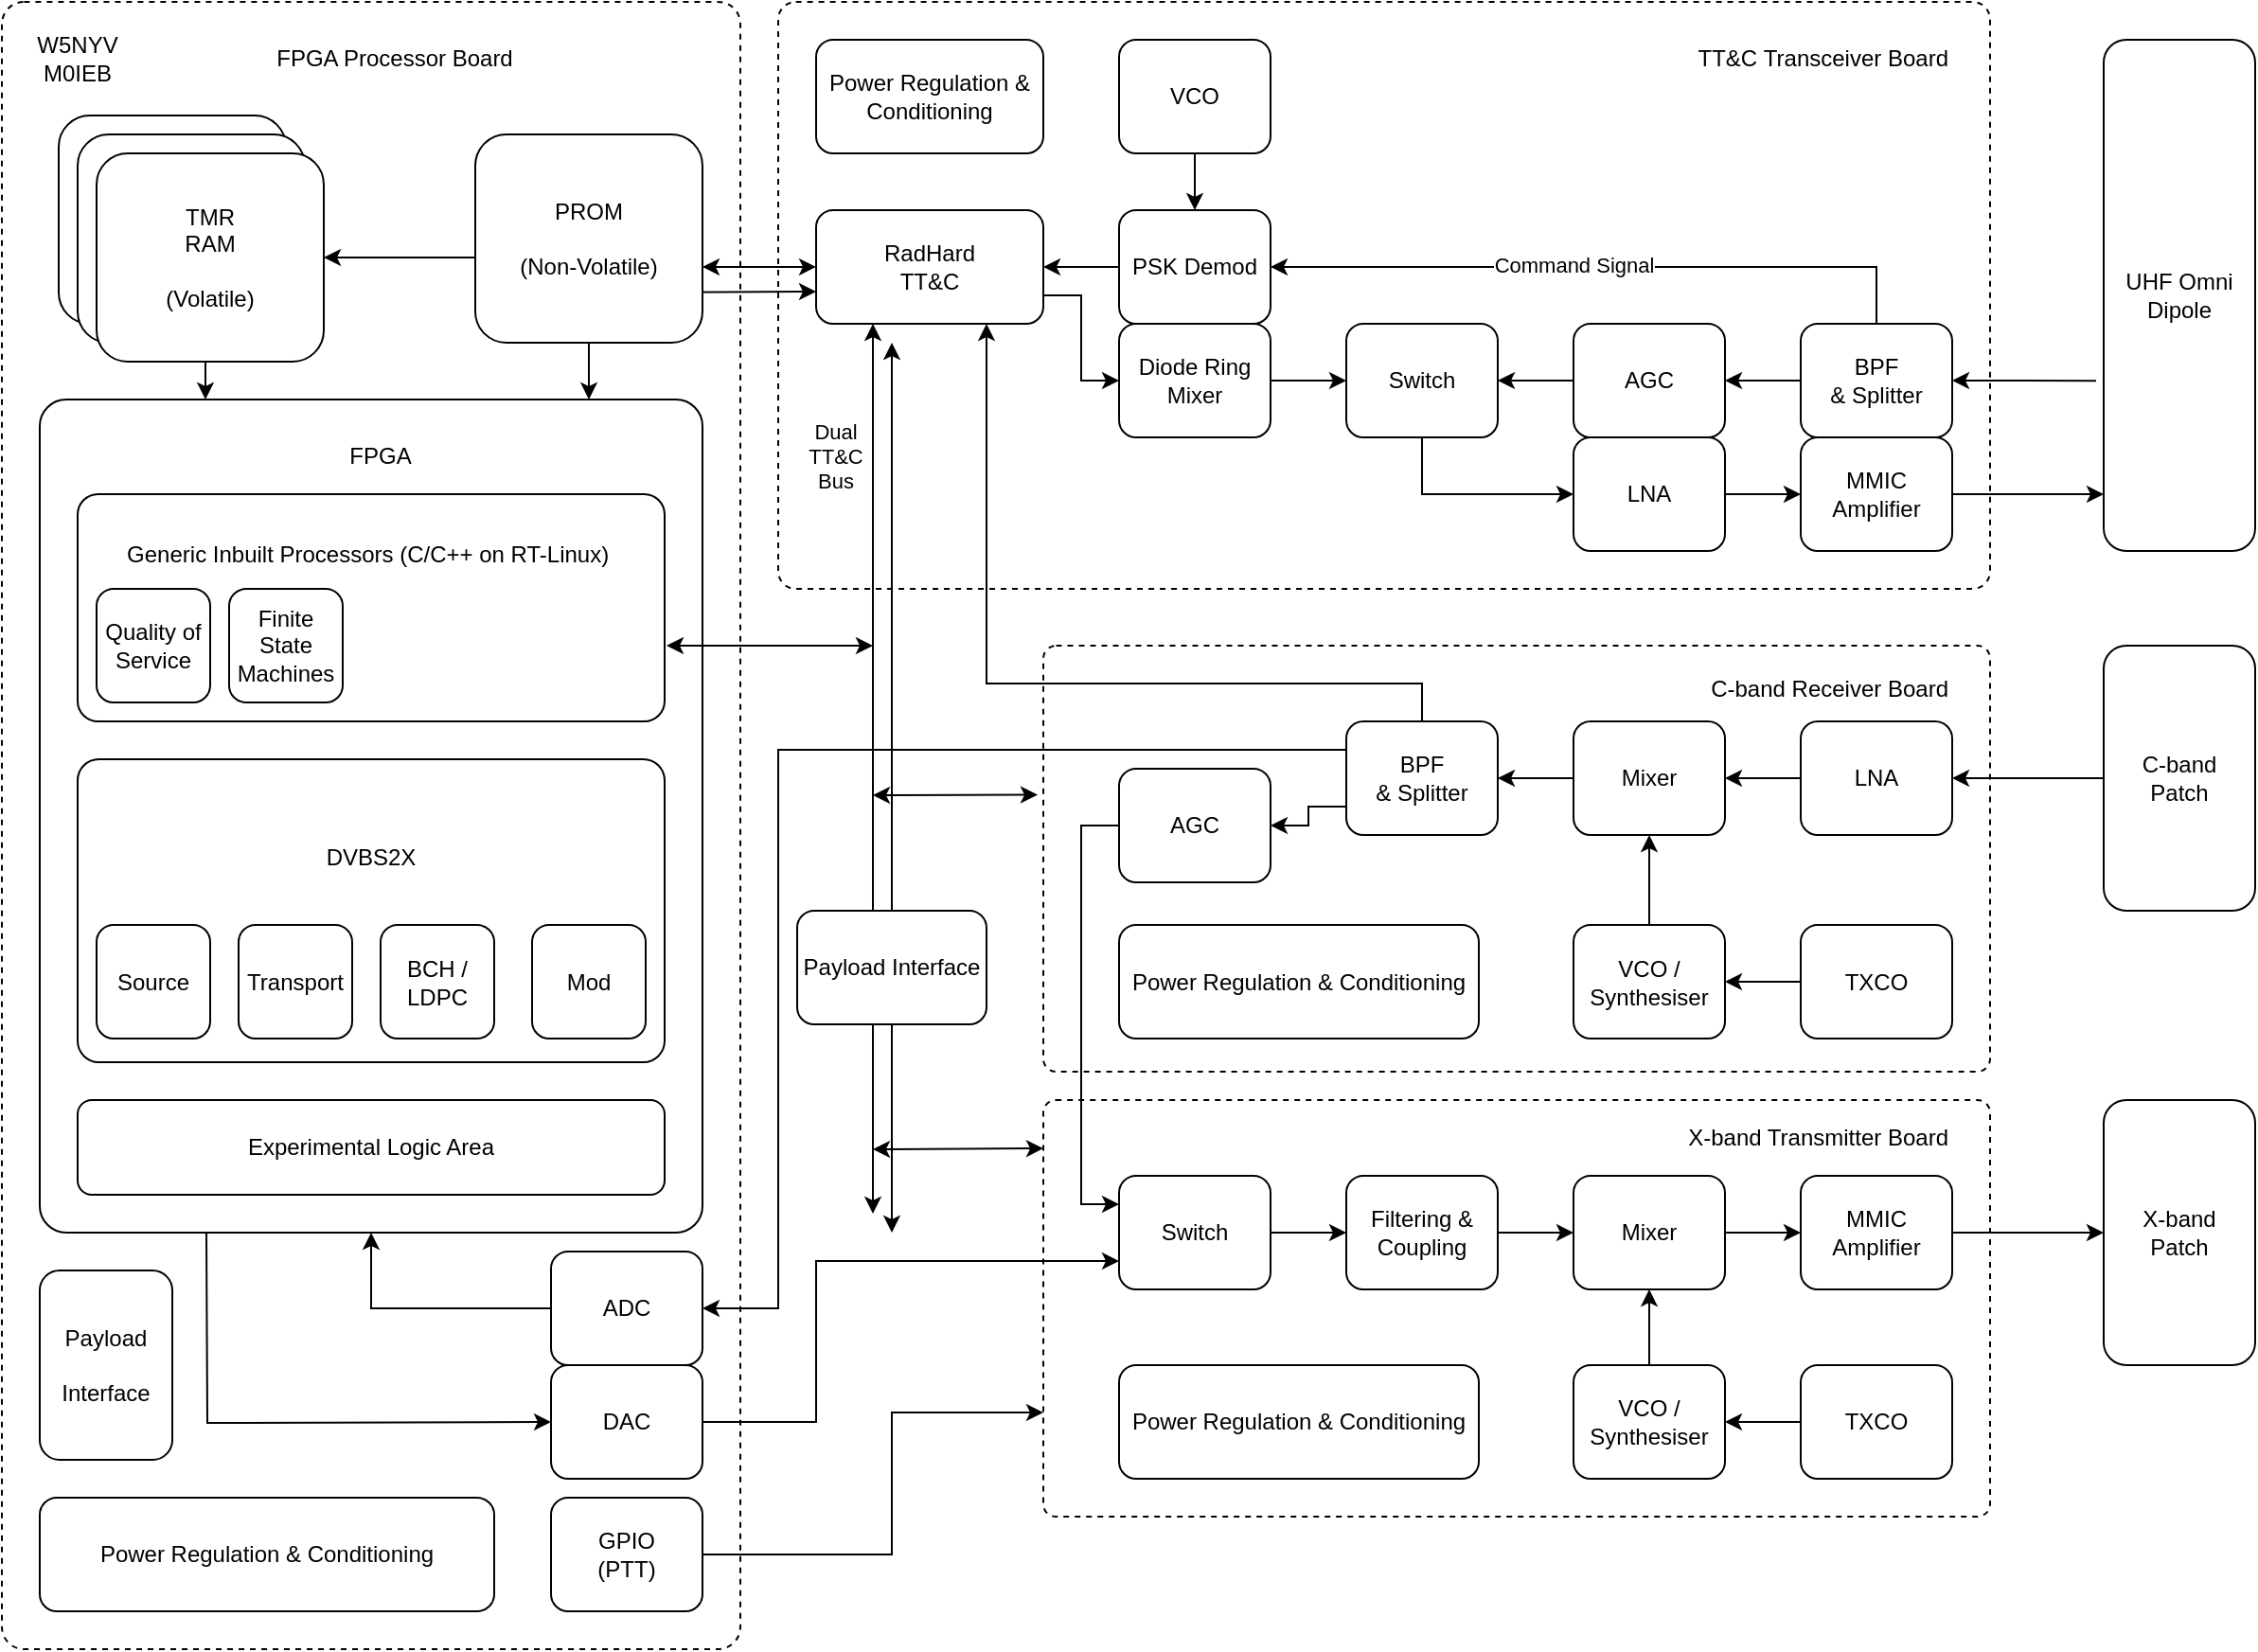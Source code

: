 <mxfile version="14.1.8" type="google" pages="4"><diagram id="l2XfiYNVNpYVIOPTbfz_" name="Top-Level-Block-Diagram"><mxGraphModel dx="2066" dy="1039" grid="1" gridSize="10" guides="1" tooltips="1" connect="1" arrows="1" fold="1" page="1" pageScale="1" pageWidth="1654" pageHeight="1169" math="0" shadow="0"><root><mxCell id="0"/><mxCell id="1" parent="0"/><mxCell id="Woh5ODe2vPWtGtW8Ycqm-405" value="" style="rounded=1;whiteSpace=wrap;html=1;fillColor=none;dashed=1;arcSize=3;" parent="1" vertex="1"><mxGeometry x="70" y="40" width="390" height="870" as="geometry"/></mxCell><mxCell id="Woh5ODe2vPWtGtW8Ycqm-406" style="edgeStyle=orthogonalEdgeStyle;rounded=0;orthogonalLoop=1;jettySize=auto;html=1;exitX=0.5;exitY=1;exitDx=0;exitDy=0;entryX=0;entryY=0.5;entryDx=0;entryDy=0;startArrow=classic;startFill=1;endArrow=none;endFill=0;" parent="1" source="Woh5ODe2vPWtGtW8Ycqm-407" target="Woh5ODe2vPWtGtW8Ycqm-422" edge="1"><mxGeometry relative="1" as="geometry"/></mxCell><mxCell id="Woh5ODe2vPWtGtW8Ycqm-407" value="" style="rounded=1;whiteSpace=wrap;html=1;arcSize=4;labelPosition=center;verticalLabelPosition=middle;align=center;verticalAlign=middle;" parent="1" vertex="1"><mxGeometry x="90" y="250" width="350" height="440" as="geometry"/></mxCell><mxCell id="Woh5ODe2vPWtGtW8Ycqm-408" value="Generic Inbuilt Processors (C/C++ on RT-Linux)&amp;nbsp;&lt;br&gt;&lt;br&gt;&lt;br&gt;&lt;br&gt;&lt;br&gt;" style="rounded=1;whiteSpace=wrap;html=1;fillColor=#ffffff;align=center;glass=0;arcSize=9;" parent="1" vertex="1"><mxGeometry x="110" y="300" width="310" height="120" as="geometry"/></mxCell><mxCell id="Woh5ODe2vPWtGtW8Ycqm-409" value="" style="rounded=1;whiteSpace=wrap;html=1;fillColor=none;dashed=1;arcSize=3;" parent="1" vertex="1"><mxGeometry x="480" y="40" width="640" height="310" as="geometry"/></mxCell><mxCell id="Woh5ODe2vPWtGtW8Ycqm-410" value="" style="rounded=1;whiteSpace=wrap;html=1;fillColor=none;dashed=1;arcSize=3;" parent="1" vertex="1"><mxGeometry x="620" y="620" width="500" height="220" as="geometry"/></mxCell><mxCell id="Woh5ODe2vPWtGtW8Ycqm-411" value="Power Regulation &amp;amp; Conditioning" style="rounded=1;whiteSpace=wrap;html=1;" parent="1" vertex="1"><mxGeometry x="90" y="830" width="240" height="60" as="geometry"/></mxCell><mxCell id="Woh5ODe2vPWtGtW8Ycqm-412" value="Power Regulation &amp;amp; Conditioning" style="rounded=1;whiteSpace=wrap;html=1;" parent="1" vertex="1"><mxGeometry x="500" y="60" width="120" height="60" as="geometry"/></mxCell><mxCell id="Woh5ODe2vPWtGtW8Ycqm-413" style="edgeStyle=orthogonalEdgeStyle;rounded=0;orthogonalLoop=1;jettySize=auto;html=1;exitX=0;exitY=0.5;exitDx=0;exitDy=0;entryX=1;entryY=0.5;entryDx=0;entryDy=0;" parent="1" source="Woh5ODe2vPWtGtW8Ycqm-414" target="Woh5ODe2vPWtGtW8Ycqm-438" edge="1"><mxGeometry relative="1" as="geometry"/></mxCell><mxCell id="Woh5ODe2vPWtGtW8Ycqm-414" value="PSK Demod" style="rounded=1;whiteSpace=wrap;html=1;" parent="1" vertex="1"><mxGeometry x="660" y="150" width="80" height="60" as="geometry"/></mxCell><mxCell id="Woh5ODe2vPWtGtW8Ycqm-415" style="edgeStyle=orthogonalEdgeStyle;rounded=0;orthogonalLoop=1;jettySize=auto;html=1;exitX=0.5;exitY=1;exitDx=0;exitDy=0;entryX=0.5;entryY=0;entryDx=0;entryDy=0;" parent="1" source="Woh5ODe2vPWtGtW8Ycqm-416" target="Woh5ODe2vPWtGtW8Ycqm-414" edge="1"><mxGeometry relative="1" as="geometry"/></mxCell><mxCell id="Woh5ODe2vPWtGtW8Ycqm-416" value="VCO" style="rounded=1;whiteSpace=wrap;html=1;" parent="1" vertex="1"><mxGeometry x="660" y="60" width="80" height="60" as="geometry"/></mxCell><mxCell id="Woh5ODe2vPWtGtW8Ycqm-417" style="edgeStyle=orthogonalEdgeStyle;rounded=0;orthogonalLoop=1;jettySize=auto;html=1;exitX=1;exitY=0.5;exitDx=0;exitDy=0;entryX=0;entryY=0.5;entryDx=0;entryDy=0;" parent="1" source="Woh5ODe2vPWtGtW8Ycqm-418" target="Woh5ODe2vPWtGtW8Ycqm-420" edge="1"><mxGeometry relative="1" as="geometry"/></mxCell><mxCell id="Woh5ODe2vPWtGtW8Ycqm-418" value="LNA" style="rounded=1;whiteSpace=wrap;html=1;" parent="1" vertex="1"><mxGeometry x="900" y="270" width="80" height="60" as="geometry"/></mxCell><mxCell id="Woh5ODe2vPWtGtW8Ycqm-419" style="edgeStyle=orthogonalEdgeStyle;rounded=0;orthogonalLoop=1;jettySize=auto;html=1;exitX=1;exitY=0.5;exitDx=0;exitDy=0;entryX=0;entryY=0.889;entryDx=0;entryDy=0;entryPerimeter=0;startArrow=none;startFill=0;endArrow=classic;endFill=1;" parent="1" source="Woh5ODe2vPWtGtW8Ycqm-420" target="Woh5ODe2vPWtGtW8Ycqm-434" edge="1"><mxGeometry relative="1" as="geometry"/></mxCell><mxCell id="Woh5ODe2vPWtGtW8Ycqm-420" value="MMIC Amplifier" style="rounded=1;whiteSpace=wrap;html=1;" parent="1" vertex="1"><mxGeometry x="1020" y="270" width="80" height="60" as="geometry"/></mxCell><mxCell id="Woh5ODe2vPWtGtW8Ycqm-421" value="Power Regulation &amp;amp; Conditioning" style="rounded=1;whiteSpace=wrap;html=1;" parent="1" vertex="1"><mxGeometry x="660" y="760" width="190" height="60" as="geometry"/></mxCell><mxCell id="Woh5ODe2vPWtGtW8Ycqm-422" value="ADC" style="rounded=1;whiteSpace=wrap;html=1;" parent="1" vertex="1"><mxGeometry x="360" y="700" width="80" height="60" as="geometry"/></mxCell><mxCell id="Woh5ODe2vPWtGtW8Ycqm-423" value="" style="edgeStyle=orthogonalEdgeStyle;rounded=0;orthogonalLoop=1;jettySize=auto;html=1;startArrow=none;startFill=0;endArrow=classic;endFill=1;" parent="1" source="Woh5ODe2vPWtGtW8Ycqm-424" target="Woh5ODe2vPWtGtW8Ycqm-426" edge="1"><mxGeometry relative="1" as="geometry"/></mxCell><mxCell id="Woh5ODe2vPWtGtW8Ycqm-424" value="Filtering &amp;amp; Coupling" style="rounded=1;whiteSpace=wrap;html=1;" parent="1" vertex="1"><mxGeometry x="780" y="660" width="80" height="60" as="geometry"/></mxCell><mxCell id="Woh5ODe2vPWtGtW8Ycqm-425" style="edgeStyle=orthogonalEdgeStyle;rounded=0;orthogonalLoop=1;jettySize=auto;html=1;exitX=1;exitY=0.5;exitDx=0;exitDy=0;" parent="1" source="Woh5ODe2vPWtGtW8Ycqm-426" target="Woh5ODe2vPWtGtW8Ycqm-430" edge="1"><mxGeometry relative="1" as="geometry"/></mxCell><mxCell id="Woh5ODe2vPWtGtW8Ycqm-426" value="Mixer" style="rounded=1;whiteSpace=wrap;html=1;" parent="1" vertex="1"><mxGeometry x="900" y="660" width="80" height="60" as="geometry"/></mxCell><mxCell id="Woh5ODe2vPWtGtW8Ycqm-427" value="" style="edgeStyle=orthogonalEdgeStyle;rounded=0;orthogonalLoop=1;jettySize=auto;html=1;" parent="1" source="Woh5ODe2vPWtGtW8Ycqm-428" target="Woh5ODe2vPWtGtW8Ycqm-426" edge="1"><mxGeometry relative="1" as="geometry"/></mxCell><mxCell id="Woh5ODe2vPWtGtW8Ycqm-428" value="VCO / Synthesiser" style="rounded=1;whiteSpace=wrap;html=1;" parent="1" vertex="1"><mxGeometry x="900" y="760" width="80" height="60" as="geometry"/></mxCell><mxCell id="Woh5ODe2vPWtGtW8Ycqm-429" value="" style="edgeStyle=orthogonalEdgeStyle;rounded=0;orthogonalLoop=1;jettySize=auto;html=1;startArrow=none;startFill=0;endArrow=classic;endFill=1;" parent="1" source="Woh5ODe2vPWtGtW8Ycqm-430" target="Woh5ODe2vPWtGtW8Ycqm-433" edge="1"><mxGeometry relative="1" as="geometry"/></mxCell><mxCell id="Woh5ODe2vPWtGtW8Ycqm-430" value="MMIC Amplifier" style="rounded=1;whiteSpace=wrap;html=1;" parent="1" vertex="1"><mxGeometry x="1020" y="660" width="80" height="60" as="geometry"/></mxCell><mxCell id="Woh5ODe2vPWtGtW8Ycqm-431" value="" style="edgeStyle=orthogonalEdgeStyle;rounded=0;orthogonalLoop=1;jettySize=auto;html=1;" parent="1" source="Woh5ODe2vPWtGtW8Ycqm-432" target="Woh5ODe2vPWtGtW8Ycqm-428" edge="1"><mxGeometry relative="1" as="geometry"/></mxCell><mxCell id="Woh5ODe2vPWtGtW8Ycqm-432" value="TXCO" style="rounded=1;whiteSpace=wrap;html=1;" parent="1" vertex="1"><mxGeometry x="1020" y="760" width="80" height="60" as="geometry"/></mxCell><mxCell id="Woh5ODe2vPWtGtW8Ycqm-433" value="X-band &lt;br&gt;Patch" style="rounded=1;whiteSpace=wrap;html=1;" parent="1" vertex="1"><mxGeometry x="1180" y="620" width="80" height="140" as="geometry"/></mxCell><mxCell id="Woh5ODe2vPWtGtW8Ycqm-434" value="UHF Omni Dipole" style="rounded=1;whiteSpace=wrap;html=1;" parent="1" vertex="1"><mxGeometry x="1180" y="60" width="80" height="270" as="geometry"/></mxCell><mxCell id="Woh5ODe2vPWtGtW8Ycqm-435" style="edgeStyle=orthogonalEdgeStyle;rounded=0;orthogonalLoop=1;jettySize=auto;html=1;exitX=0;exitY=0.5;exitDx=0;exitDy=0;entryX=1;entryY=0.5;entryDx=0;entryDy=0;" parent="1" source="Woh5ODe2vPWtGtW8Ycqm-436" target="Woh5ODe2vPWtGtW8Ycqm-440" edge="1"><mxGeometry relative="1" as="geometry"/></mxCell><mxCell id="Woh5ODe2vPWtGtW8Ycqm-436" value="AGC" style="rounded=1;whiteSpace=wrap;html=1;" parent="1" vertex="1"><mxGeometry x="900" y="210" width="80" height="60" as="geometry"/></mxCell><mxCell id="Woh5ODe2vPWtGtW8Ycqm-437" value="" style="edgeStyle=orthogonalEdgeStyle;rounded=0;orthogonalLoop=1;jettySize=auto;html=1;startArrow=classic;startFill=1;endArrow=classic;endFill=1;entryX=1;entryY=0.636;entryDx=0;entryDy=0;entryPerimeter=0;" parent="1" source="Woh5ODe2vPWtGtW8Ycqm-438" target="Woh5ODe2vPWtGtW8Ycqm-496" edge="1"><mxGeometry relative="1" as="geometry"/></mxCell><mxCell id="Woh5ODe2vPWtGtW8Ycqm-438" value="RadHard&lt;br&gt;TT&amp;amp;C" style="rounded=1;whiteSpace=wrap;html=1;" parent="1" vertex="1"><mxGeometry x="500" y="150" width="120" height="60" as="geometry"/></mxCell><mxCell id="Woh5ODe2vPWtGtW8Ycqm-439" style="edgeStyle=orthogonalEdgeStyle;rounded=0;orthogonalLoop=1;jettySize=auto;html=1;exitX=0.5;exitY=1;exitDx=0;exitDy=0;entryX=0;entryY=0.5;entryDx=0;entryDy=0;" parent="1" source="Woh5ODe2vPWtGtW8Ycqm-440" target="Woh5ODe2vPWtGtW8Ycqm-418" edge="1"><mxGeometry relative="1" as="geometry"/></mxCell><mxCell id="Woh5ODe2vPWtGtW8Ycqm-440" value="Switch" style="rounded=1;whiteSpace=wrap;html=1;" parent="1" vertex="1"><mxGeometry x="780" y="210" width="80" height="60" as="geometry"/></mxCell><mxCell id="Woh5ODe2vPWtGtW8Ycqm-441" style="edgeStyle=orthogonalEdgeStyle;rounded=0;orthogonalLoop=1;jettySize=auto;html=1;exitX=0;exitY=0.5;exitDx=0;exitDy=0;entryX=1;entryY=0.5;entryDx=0;entryDy=0;" parent="1" source="Woh5ODe2vPWtGtW8Ycqm-445" target="Woh5ODe2vPWtGtW8Ycqm-436" edge="1"><mxGeometry relative="1" as="geometry"/></mxCell><mxCell id="Woh5ODe2vPWtGtW8Ycqm-442" style="edgeStyle=orthogonalEdgeStyle;rounded=0;orthogonalLoop=1;jettySize=auto;html=1;exitX=0.5;exitY=0;exitDx=0;exitDy=0;entryX=1;entryY=0.5;entryDx=0;entryDy=0;" parent="1" source="Woh5ODe2vPWtGtW8Ycqm-445" target="Woh5ODe2vPWtGtW8Ycqm-414" edge="1"><mxGeometry relative="1" as="geometry"/></mxCell><mxCell id="Woh5ODe2vPWtGtW8Ycqm-443" value="Command Signal" style="edgeLabel;html=1;align=center;verticalAlign=middle;resizable=0;points=[];" parent="Woh5ODe2vPWtGtW8Ycqm-442" vertex="1" connectable="0"><mxGeometry x="0.086" y="-1" relative="1" as="geometry"><mxPoint as="offset"/></mxGeometry></mxCell><mxCell id="Woh5ODe2vPWtGtW8Ycqm-444" style="edgeStyle=orthogonalEdgeStyle;rounded=0;orthogonalLoop=1;jettySize=auto;html=1;exitX=1;exitY=0.5;exitDx=0;exitDy=0;entryX=-0.05;entryY=0.667;entryDx=0;entryDy=0;entryPerimeter=0;startArrow=classic;startFill=1;endArrow=none;endFill=0;" parent="1" source="Woh5ODe2vPWtGtW8Ycqm-445" target="Woh5ODe2vPWtGtW8Ycqm-434" edge="1"><mxGeometry relative="1" as="geometry"/></mxCell><mxCell id="Woh5ODe2vPWtGtW8Ycqm-445" value="BPF &lt;br&gt;&amp;amp; Splitter" style="rounded=1;whiteSpace=wrap;html=1;" parent="1" vertex="1"><mxGeometry x="1020" y="210" width="80" height="60" as="geometry"/></mxCell><mxCell id="Woh5ODe2vPWtGtW8Ycqm-446" style="edgeStyle=orthogonalEdgeStyle;rounded=0;orthogonalLoop=1;jettySize=auto;html=1;exitX=1;exitY=0.5;exitDx=0;exitDy=0;entryX=0;entryY=0.5;entryDx=0;entryDy=0;" parent="1" source="Woh5ODe2vPWtGtW8Ycqm-448" target="Woh5ODe2vPWtGtW8Ycqm-440" edge="1"><mxGeometry relative="1" as="geometry"/></mxCell><mxCell id="Woh5ODe2vPWtGtW8Ycqm-447" style="edgeStyle=orthogonalEdgeStyle;rounded=0;orthogonalLoop=1;jettySize=auto;html=1;exitX=1;exitY=0.75;exitDx=0;exitDy=0;entryX=0;entryY=0.5;entryDx=0;entryDy=0;" parent="1" source="Woh5ODe2vPWtGtW8Ycqm-438" target="Woh5ODe2vPWtGtW8Ycqm-448" edge="1"><mxGeometry relative="1" as="geometry"><mxPoint x="640" y="240" as="targetPoint"/></mxGeometry></mxCell><mxCell id="Woh5ODe2vPWtGtW8Ycqm-448" value="Diode Ring Mixer" style="rounded=1;whiteSpace=wrap;html=1;" parent="1" vertex="1"><mxGeometry x="660" y="210" width="80" height="60" as="geometry"/></mxCell><mxCell id="Woh5ODe2vPWtGtW8Ycqm-449" value="TT&amp;amp;C&amp;nbsp;Transceiver Board" style="text;html=1;strokeColor=none;fillColor=none;align=right;verticalAlign=middle;whiteSpace=wrap;rounded=0;dashed=1;" parent="1" vertex="1"><mxGeometry x="950" y="60" width="150" height="20" as="geometry"/></mxCell><mxCell id="Woh5ODe2vPWtGtW8Ycqm-450" value="X-band Transmitter Board" style="text;html=1;strokeColor=none;fillColor=none;align=right;verticalAlign=middle;whiteSpace=wrap;rounded=0;dashed=1;" parent="1" vertex="1"><mxGeometry x="950" y="630" width="150" height="20" as="geometry"/></mxCell><mxCell id="Woh5ODe2vPWtGtW8Ycqm-451" value="DVBS2X&lt;br&gt;&lt;br&gt;&lt;br&gt;&lt;br&gt;&lt;br&gt;" style="rounded=1;whiteSpace=wrap;html=1;fillColor=#ffffff;align=center;glass=0;arcSize=7;" parent="1" vertex="1"><mxGeometry x="110" y="440" width="310" height="160" as="geometry"/></mxCell><mxCell id="Woh5ODe2vPWtGtW8Ycqm-453" value="Experimental Logic Area" style="rounded=1;whiteSpace=wrap;html=1;fillColor=#ffffff;align=center;glass=0;" parent="1" vertex="1"><mxGeometry x="110" y="620" width="310" height="50" as="geometry"/></mxCell><mxCell id="Woh5ODe2vPWtGtW8Ycqm-454" value="" style="rounded=1;whiteSpace=wrap;html=1;fillColor=none;dashed=1;arcSize=3;" parent="1" vertex="1"><mxGeometry x="620" y="380" width="500" height="225" as="geometry"/></mxCell><mxCell id="Woh5ODe2vPWtGtW8Ycqm-455" value="Power Regulation &amp;amp; Conditioning" style="rounded=1;whiteSpace=wrap;html=1;" parent="1" vertex="1"><mxGeometry x="660" y="527.5" width="190" height="60" as="geometry"/></mxCell><mxCell id="Woh5ODe2vPWtGtW8Ycqm-456" style="edgeStyle=orthogonalEdgeStyle;rounded=0;orthogonalLoop=1;jettySize=auto;html=1;exitX=1;exitY=0.5;exitDx=0;exitDy=0;entryX=0;entryY=0.75;entryDx=0;entryDy=0;" parent="1" source="Woh5ODe2vPWtGtW8Ycqm-457" target="Woh5ODe2vPWtGtW8Ycqm-487" edge="1"><mxGeometry relative="1" as="geometry"><Array as="points"><mxPoint x="500" y="790"/><mxPoint x="500" y="705"/></Array></mxGeometry></mxCell><mxCell id="Woh5ODe2vPWtGtW8Ycqm-457" value="DAC" style="rounded=1;whiteSpace=wrap;html=1;" parent="1" vertex="1"><mxGeometry x="360" y="760" width="80" height="60" as="geometry"/></mxCell><mxCell id="Woh5ODe2vPWtGtW8Ycqm-458" style="edgeStyle=orthogonalEdgeStyle;rounded=0;orthogonalLoop=1;jettySize=auto;html=1;exitX=0;exitY=0.25;exitDx=0;exitDy=0;entryX=1;entryY=0.5;entryDx=0;entryDy=0;" parent="1" source="Woh5ODe2vPWtGtW8Ycqm-461" target="Woh5ODe2vPWtGtW8Ycqm-422" edge="1"><mxGeometry relative="1" as="geometry"><Array as="points"><mxPoint x="480" y="435"/><mxPoint x="480" y="730"/></Array></mxGeometry></mxCell><mxCell id="Woh5ODe2vPWtGtW8Ycqm-459" style="edgeStyle=orthogonalEdgeStyle;rounded=0;orthogonalLoop=1;jettySize=auto;html=1;exitX=0;exitY=0.75;exitDx=0;exitDy=0;entryX=1;entryY=0.5;entryDx=0;entryDy=0;startArrow=none;startFill=0;endArrow=classic;endFill=1;" parent="1" source="Woh5ODe2vPWtGtW8Ycqm-461" target="Woh5ODe2vPWtGtW8Ycqm-489" edge="1"><mxGeometry relative="1" as="geometry"/></mxCell><mxCell id="Woh5ODe2vPWtGtW8Ycqm-460" style="edgeStyle=orthogonalEdgeStyle;rounded=0;orthogonalLoop=1;jettySize=auto;html=1;exitX=0.5;exitY=0;exitDx=0;exitDy=0;entryX=0.75;entryY=1;entryDx=0;entryDy=0;startArrow=none;startFill=0;endArrow=classic;endFill=1;" parent="1" source="Woh5ODe2vPWtGtW8Ycqm-461" target="Woh5ODe2vPWtGtW8Ycqm-438" edge="1"><mxGeometry relative="1" as="geometry"><Array as="points"><mxPoint x="820" y="400"/><mxPoint x="590" y="400"/></Array></mxGeometry></mxCell><mxCell id="Woh5ODe2vPWtGtW8Ycqm-461" value="BPF&lt;br&gt;&amp;amp; Splitter" style="rounded=1;whiteSpace=wrap;html=1;" parent="1" vertex="1"><mxGeometry x="780" y="420" width="80" height="60" as="geometry"/></mxCell><mxCell id="Woh5ODe2vPWtGtW8Ycqm-462" value="" style="edgeStyle=orthogonalEdgeStyle;rounded=0;orthogonalLoop=1;jettySize=auto;html=1;startArrow=none;startFill=0;endArrow=classic;endFill=1;" parent="1" source="Woh5ODe2vPWtGtW8Ycqm-463" target="Woh5ODe2vPWtGtW8Ycqm-461" edge="1"><mxGeometry relative="1" as="geometry"/></mxCell><mxCell id="Woh5ODe2vPWtGtW8Ycqm-463" value="Mixer" style="rounded=1;whiteSpace=wrap;html=1;" parent="1" vertex="1"><mxGeometry x="900" y="420" width="80" height="60" as="geometry"/></mxCell><mxCell id="Woh5ODe2vPWtGtW8Ycqm-464" value="" style="edgeStyle=orthogonalEdgeStyle;rounded=0;orthogonalLoop=1;jettySize=auto;html=1;" parent="1" source="Woh5ODe2vPWtGtW8Ycqm-465" target="Woh5ODe2vPWtGtW8Ycqm-463" edge="1"><mxGeometry relative="1" as="geometry"/></mxCell><mxCell id="Woh5ODe2vPWtGtW8Ycqm-465" value="VCO / Synthesiser" style="rounded=1;whiteSpace=wrap;html=1;" parent="1" vertex="1"><mxGeometry x="900" y="527.5" width="80" height="60" as="geometry"/></mxCell><mxCell id="Woh5ODe2vPWtGtW8Ycqm-466" style="edgeStyle=orthogonalEdgeStyle;rounded=0;orthogonalLoop=1;jettySize=auto;html=1;exitX=0;exitY=0.5;exitDx=0;exitDy=0;entryX=1;entryY=0.5;entryDx=0;entryDy=0;startArrow=none;startFill=0;endArrow=classic;endFill=1;" parent="1" source="Woh5ODe2vPWtGtW8Ycqm-467" target="Woh5ODe2vPWtGtW8Ycqm-463" edge="1"><mxGeometry relative="1" as="geometry"/></mxCell><mxCell id="Woh5ODe2vPWtGtW8Ycqm-467" value="LNA" style="rounded=1;whiteSpace=wrap;html=1;" parent="1" vertex="1"><mxGeometry x="1020" y="420" width="80" height="60" as="geometry"/></mxCell><mxCell id="Woh5ODe2vPWtGtW8Ycqm-468" value="" style="edgeStyle=orthogonalEdgeStyle;rounded=0;orthogonalLoop=1;jettySize=auto;html=1;" parent="1" source="Woh5ODe2vPWtGtW8Ycqm-469" target="Woh5ODe2vPWtGtW8Ycqm-465" edge="1"><mxGeometry relative="1" as="geometry"/></mxCell><mxCell id="Woh5ODe2vPWtGtW8Ycqm-469" value="TXCO" style="rounded=1;whiteSpace=wrap;html=1;" parent="1" vertex="1"><mxGeometry x="1020" y="527.5" width="80" height="60" as="geometry"/></mxCell><mxCell id="Woh5ODe2vPWtGtW8Ycqm-470" value="" style="edgeStyle=orthogonalEdgeStyle;rounded=0;orthogonalLoop=1;jettySize=auto;html=1;startArrow=none;startFill=0;endArrow=classic;endFill=1;" parent="1" source="Woh5ODe2vPWtGtW8Ycqm-471" target="Woh5ODe2vPWtGtW8Ycqm-467" edge="1"><mxGeometry relative="1" as="geometry"/></mxCell><mxCell id="Woh5ODe2vPWtGtW8Ycqm-471" value="C-band &lt;br&gt;Patch" style="rounded=1;whiteSpace=wrap;html=1;" parent="1" vertex="1"><mxGeometry x="1180" y="380" width="80" height="140" as="geometry"/></mxCell><mxCell id="Woh5ODe2vPWtGtW8Ycqm-472" value="C-band Receiver Board" style="text;html=1;strokeColor=none;fillColor=none;align=right;verticalAlign=middle;whiteSpace=wrap;rounded=0;dashed=1;" parent="1" vertex="1"><mxGeometry x="950" y="392.5" width="150" height="20" as="geometry"/></mxCell><mxCell id="Woh5ODe2vPWtGtW8Ycqm-473" style="edgeStyle=orthogonalEdgeStyle;rounded=0;orthogonalLoop=1;jettySize=auto;html=1;exitX=0.5;exitY=1;exitDx=0;exitDy=0;startArrow=none;startFill=0;endArrow=classic;endFill=1;" parent="1" source="Woh5ODe2vPWtGtW8Ycqm-433" target="Woh5ODe2vPWtGtW8Ycqm-433" edge="1"><mxGeometry relative="1" as="geometry"/></mxCell><mxCell id="Woh5ODe2vPWtGtW8Ycqm-474" value="FPGA" style="text;html=1;strokeColor=none;fillColor=none;align=center;verticalAlign=middle;whiteSpace=wrap;rounded=0;glass=0;" parent="1" vertex="1"><mxGeometry x="250" y="270" width="40" height="20" as="geometry"/></mxCell><mxCell id="Woh5ODe2vPWtGtW8Ycqm-475" value="" style="edgeStyle=orthogonalEdgeStyle;rounded=0;orthogonalLoop=1;jettySize=auto;html=1;" parent="1" source="Woh5ODe2vPWtGtW8Ycqm-496" edge="1"><mxGeometry relative="1" as="geometry"><mxPoint x="380" y="250" as="targetPoint"/></mxGeometry></mxCell><mxCell id="Woh5ODe2vPWtGtW8Ycqm-476" style="edgeStyle=orthogonalEdgeStyle;rounded=0;orthogonalLoop=1;jettySize=auto;html=1;exitX=0.5;exitY=1;exitDx=0;exitDy=0;entryX=0.25;entryY=0;entryDx=0;entryDy=0;" parent="1" source="Woh5ODe2vPWtGtW8Ycqm-504" target="Woh5ODe2vPWtGtW8Ycqm-407" edge="1"><mxGeometry relative="1" as="geometry"><mxPoint x="160" y="240" as="targetPoint"/></mxGeometry></mxCell><mxCell id="Woh5ODe2vPWtGtW8Ycqm-477" value="RAM" style="rounded=1;whiteSpace=wrap;html=1;fillColor=#ffffff;align=center;glass=0;" parent="1" vertex="1"><mxGeometry x="100" y="100" width="120" height="110" as="geometry"/></mxCell><mxCell id="Woh5ODe2vPWtGtW8Ycqm-478" value="FPGA Processor Board" style="text;html=1;strokeColor=none;fillColor=none;align=center;verticalAlign=middle;whiteSpace=wrap;rounded=0;glass=0;" parent="1" vertex="1"><mxGeometry x="195" y="60" width="165" height="20" as="geometry"/></mxCell><mxCell id="Woh5ODe2vPWtGtW8Ycqm-479" style="edgeStyle=orthogonalEdgeStyle;rounded=0;orthogonalLoop=1;jettySize=auto;html=1;exitX=0;exitY=0.5;exitDx=0;exitDy=0;startArrow=classic;startFill=1;endArrow=none;endFill=0;" parent="1" edge="1"><mxGeometry relative="1" as="geometry"><mxPoint x="360" y="790" as="sourcePoint"/><mxPoint x="178" y="690" as="targetPoint"/></mxGeometry></mxCell><mxCell id="Woh5ODe2vPWtGtW8Ycqm-480" style="edgeStyle=orthogonalEdgeStyle;rounded=0;orthogonalLoop=1;jettySize=auto;html=1;exitX=1;exitY=0.5;exitDx=0;exitDy=0;entryX=0;entryY=0.75;entryDx=0;entryDy=0;startArrow=none;startFill=0;endArrow=classic;endFill=1;" parent="1" source="Woh5ODe2vPWtGtW8Ycqm-481" target="Woh5ODe2vPWtGtW8Ycqm-410" edge="1"><mxGeometry relative="1" as="geometry"><Array as="points"><mxPoint x="540" y="860"/><mxPoint x="540" y="785"/></Array></mxGeometry></mxCell><mxCell id="Woh5ODe2vPWtGtW8Ycqm-481" value="GPIO&lt;br&gt;(PTT)" style="rounded=1;whiteSpace=wrap;html=1;" parent="1" vertex="1"><mxGeometry x="360" y="830" width="80" height="60" as="geometry"/></mxCell><mxCell id="Woh5ODe2vPWtGtW8Ycqm-485" value="W5NYV&lt;br&gt;M0IEB" style="text;html=1;strokeColor=none;fillColor=none;align=center;verticalAlign=middle;whiteSpace=wrap;rounded=0;" parent="1" vertex="1"><mxGeometry x="90" y="60" width="40" height="20" as="geometry"/></mxCell><mxCell id="Woh5ODe2vPWtGtW8Ycqm-486" style="edgeStyle=orthogonalEdgeStyle;rounded=0;orthogonalLoop=1;jettySize=auto;html=1;exitX=1;exitY=0.5;exitDx=0;exitDy=0;entryX=0;entryY=0.5;entryDx=0;entryDy=0;" parent="1" source="Woh5ODe2vPWtGtW8Ycqm-487" target="Woh5ODe2vPWtGtW8Ycqm-424" edge="1"><mxGeometry relative="1" as="geometry"/></mxCell><mxCell id="Woh5ODe2vPWtGtW8Ycqm-487" value="Switch" style="rounded=1;whiteSpace=wrap;html=1;" parent="1" vertex="1"><mxGeometry x="660" y="660" width="80" height="60" as="geometry"/></mxCell><mxCell id="Woh5ODe2vPWtGtW8Ycqm-488" style="edgeStyle=orthogonalEdgeStyle;rounded=0;orthogonalLoop=1;jettySize=auto;html=1;exitX=0;exitY=0.5;exitDx=0;exitDy=0;entryX=0;entryY=0.25;entryDx=0;entryDy=0;" parent="1" source="Woh5ODe2vPWtGtW8Ycqm-489" target="Woh5ODe2vPWtGtW8Ycqm-487" edge="1"><mxGeometry relative="1" as="geometry"/></mxCell><mxCell id="Woh5ODe2vPWtGtW8Ycqm-489" value="AGC" style="rounded=1;whiteSpace=wrap;html=1;" parent="1" vertex="1"><mxGeometry x="660" y="445" width="80" height="60" as="geometry"/></mxCell><mxCell id="Woh5ODe2vPWtGtW8Ycqm-490" value="" style="endArrow=classic;startArrow=classic;html=1;entryX=0.25;entryY=1;entryDx=0;entryDy=0;" parent="1" target="Woh5ODe2vPWtGtW8Ycqm-438" edge="1"><mxGeometry width="50" height="50" relative="1" as="geometry"><mxPoint x="530" y="680" as="sourcePoint"/><mxPoint x="570" y="290" as="targetPoint"/></mxGeometry></mxCell><mxCell id="Woh5ODe2vPWtGtW8Ycqm-491" value="Dual&lt;br&gt;TT&amp;amp;C&lt;br&gt;Bus" style="edgeLabel;html=1;align=center;verticalAlign=middle;resizable=0;points=[];" parent="Woh5ODe2vPWtGtW8Ycqm-490" vertex="1" connectable="0"><mxGeometry x="0.715" y="1" relative="1" as="geometry"><mxPoint x="-19" y="3" as="offset"/></mxGeometry></mxCell><mxCell id="Woh5ODe2vPWtGtW8Ycqm-492" value="" style="endArrow=classic;startArrow=classic;html=1;entryX=-0.006;entryY=0.35;entryDx=0;entryDy=0;entryPerimeter=0;" parent="1" target="Woh5ODe2vPWtGtW8Ycqm-454" edge="1"><mxGeometry width="50" height="50" relative="1" as="geometry"><mxPoint x="530" y="459" as="sourcePoint"/><mxPoint x="590" y="460" as="targetPoint"/></mxGeometry></mxCell><mxCell id="Woh5ODe2vPWtGtW8Ycqm-493" value="" style="endArrow=classic;startArrow=classic;html=1;entryX=0;entryY=0.116;entryDx=0;entryDy=0;entryPerimeter=0;" parent="1" target="Woh5ODe2vPWtGtW8Ycqm-410" edge="1"><mxGeometry width="50" height="50" relative="1" as="geometry"><mxPoint x="530" y="646" as="sourcePoint"/><mxPoint x="600" y="540" as="targetPoint"/></mxGeometry></mxCell><mxCell id="Woh5ODe2vPWtGtW8Ycqm-494" value="" style="endArrow=classic;startArrow=classic;html=1;entryX=0;entryY=0.116;entryDx=0;entryDy=0;entryPerimeter=0;" parent="1" edge="1"><mxGeometry width="50" height="50" relative="1" as="geometry"><mxPoint x="421" y="380" as="sourcePoint"/><mxPoint x="530" y="380" as="targetPoint"/></mxGeometry></mxCell><mxCell id="Woh5ODe2vPWtGtW8Ycqm-495" value="" style="edgeStyle=orthogonalEdgeStyle;rounded=0;orthogonalLoop=1;jettySize=auto;html=1;startArrow=classic;startFill=1;endArrow=classic;endFill=1;entryX=1;entryY=0.5;entryDx=0;entryDy=0;" parent="1" target="Woh5ODe2vPWtGtW8Ycqm-504" edge="1"><mxGeometry relative="1" as="geometry"><mxPoint x="500" y="193" as="sourcePoint"/><mxPoint x="450" y="189.96" as="targetPoint"/></mxGeometry></mxCell><mxCell id="Woh5ODe2vPWtGtW8Ycqm-496" value="PROM&lt;br&gt;&lt;br&gt;(Non-Volatile)" style="rounded=1;whiteSpace=wrap;html=1;fillColor=#ffffff;align=center;glass=0;" parent="1" vertex="1"><mxGeometry x="320" y="110" width="120" height="110" as="geometry"/></mxCell><mxCell id="Woh5ODe2vPWtGtW8Ycqm-497" value="Source" style="rounded=1;whiteSpace=wrap;html=1;fillColor=#ffffff;align=center;glass=0;" parent="1" vertex="1"><mxGeometry x="120" y="527.5" width="60" height="60" as="geometry"/></mxCell><mxCell id="Woh5ODe2vPWtGtW8Ycqm-498" value="Transport" style="rounded=1;whiteSpace=wrap;html=1;fillColor=#ffffff;align=center;glass=0;" parent="1" vertex="1"><mxGeometry x="195" y="527.5" width="60" height="60" as="geometry"/></mxCell><mxCell id="Woh5ODe2vPWtGtW8Ycqm-499" value="BCH / LDPC" style="rounded=1;whiteSpace=wrap;html=1;fillColor=#ffffff;align=center;glass=0;" parent="1" vertex="1"><mxGeometry x="270" y="527.5" width="60" height="60" as="geometry"/></mxCell><mxCell id="Woh5ODe2vPWtGtW8Ycqm-500" value="Mod" style="rounded=1;whiteSpace=wrap;html=1;fillColor=#ffffff;align=center;glass=0;" parent="1" vertex="1"><mxGeometry x="350" y="527.5" width="60" height="60" as="geometry"/></mxCell><mxCell id="Woh5ODe2vPWtGtW8Ycqm-501" value="Payload&lt;br&gt;&lt;br&gt;Interface" style="rounded=1;whiteSpace=wrap;html=1;" parent="1" vertex="1"><mxGeometry x="90" y="710" width="70" height="100" as="geometry"/></mxCell><mxCell id="Woh5ODe2vPWtGtW8Ycqm-502" value="" style="endArrow=classic;startArrow=classic;html=1;entryX=0.25;entryY=1;entryDx=0;entryDy=0;" parent="1" edge="1"><mxGeometry width="50" height="50" relative="1" as="geometry"><mxPoint x="540" y="690" as="sourcePoint"/><mxPoint x="540" y="220" as="targetPoint"/></mxGeometry></mxCell><mxCell id="Woh5ODe2vPWtGtW8Ycqm-503" value="RAM" style="rounded=1;whiteSpace=wrap;html=1;fillColor=#ffffff;align=center;glass=0;" parent="1" vertex="1"><mxGeometry x="110" y="110" width="120" height="110" as="geometry"/></mxCell><mxCell id="Woh5ODe2vPWtGtW8Ycqm-504" value="TMR&lt;br&gt;RAM&lt;br&gt;&lt;br&gt;(Volatile)" style="rounded=1;whiteSpace=wrap;html=1;fillColor=#ffffff;align=center;glass=0;" parent="1" vertex="1"><mxGeometry x="120" y="120" width="120" height="110" as="geometry"/></mxCell><mxCell id="Woh5ODe2vPWtGtW8Ycqm-505" value="Payload Interface" style="rounded=1;whiteSpace=wrap;html=1;" parent="1" vertex="1"><mxGeometry x="490" y="520" width="100" height="60" as="geometry"/></mxCell><mxCell id="x4ip8QjrGrnK6Grnc9vT-1" value="Quality of Service" style="rounded=1;whiteSpace=wrap;html=1;" parent="1" vertex="1"><mxGeometry x="120" y="350" width="60" height="60" as="geometry"/></mxCell><mxCell id="x4ip8QjrGrnK6Grnc9vT-2" value="Finite State Machines" style="rounded=1;whiteSpace=wrap;html=1;" parent="1" vertex="1"><mxGeometry x="190" y="350" width="60" height="60" as="geometry"/></mxCell></root></mxGraphModel></diagram><diagram id="zHrpBhC7G4-F7gWbLEGp" name="Top-Level-Blcck-Diagram-With-Switches"><mxGraphModel dx="2066" dy="1039" grid="1" gridSize="10" guides="1" tooltips="1" connect="1" arrows="1" fold="1" page="1" pageScale="1" pageWidth="850" pageHeight="1100" math="0" shadow="0"><root><mxCell id="uZo5Gmsq_ZED6I1cvP2y-0"/><mxCell id="uZo5Gmsq_ZED6I1cvP2y-1" parent="uZo5Gmsq_ZED6I1cvP2y-0"/><mxCell id="uZo5Gmsq_ZED6I1cvP2y-2" value="" style="rounded=1;whiteSpace=wrap;html=1;fillColor=#f8cecc;strokeColor=#b85450;" parent="uZo5Gmsq_ZED6I1cvP2y-1" vertex="1"><mxGeometry x="620" y="670" width="120" height="80" as="geometry"/></mxCell><mxCell id="uZo5Gmsq_ZED6I1cvP2y-3" value="" style="rounded=1;whiteSpace=wrap;html=1;fillColor=#f8cecc;strokeColor=#b85450;" parent="uZo5Gmsq_ZED6I1cvP2y-1" vertex="1"><mxGeometry x="740" y="220" width="120" height="80" as="geometry"/></mxCell><mxCell id="uZo5Gmsq_ZED6I1cvP2y-4" value="" style="rounded=1;whiteSpace=wrap;html=1;fillColor=none;dashed=1;arcSize=3;" parent="uZo5Gmsq_ZED6I1cvP2y-1" vertex="1"><mxGeometry x="50" y="60" width="390" height="870" as="geometry"/></mxCell><mxCell id="uZo5Gmsq_ZED6I1cvP2y-5" style="edgeStyle=orthogonalEdgeStyle;rounded=0;orthogonalLoop=1;jettySize=auto;html=1;exitX=0.5;exitY=1;exitDx=0;exitDy=0;entryX=0;entryY=0.5;entryDx=0;entryDy=0;startArrow=classic;startFill=1;endArrow=none;endFill=0;" parent="uZo5Gmsq_ZED6I1cvP2y-1" source="uZo5Gmsq_ZED6I1cvP2y-6" target="uZo5Gmsq_ZED6I1cvP2y-21" edge="1"><mxGeometry relative="1" as="geometry"/></mxCell><mxCell id="uZo5Gmsq_ZED6I1cvP2y-6" value="" style="rounded=1;whiteSpace=wrap;html=1;arcSize=4;labelPosition=center;verticalLabelPosition=middle;align=center;verticalAlign=middle;" parent="uZo5Gmsq_ZED6I1cvP2y-1" vertex="1"><mxGeometry x="70" y="270" width="350" height="440" as="geometry"/></mxCell><mxCell id="uZo5Gmsq_ZED6I1cvP2y-7" value="Generic Inbuilt Processors (C/C++ on RT-Linux)&amp;nbsp;&lt;br&gt;&lt;br&gt;&lt;br&gt;&lt;br&gt;&lt;br&gt;" style="rounded=1;whiteSpace=wrap;html=1;fillColor=#ffffff;align=center;glass=0;arcSize=9;" parent="uZo5Gmsq_ZED6I1cvP2y-1" vertex="1"><mxGeometry x="90" y="320" width="310" height="120" as="geometry"/></mxCell><mxCell id="uZo5Gmsq_ZED6I1cvP2y-8" value="" style="rounded=1;whiteSpace=wrap;html=1;fillColor=none;dashed=1;arcSize=3;" parent="uZo5Gmsq_ZED6I1cvP2y-1" vertex="1"><mxGeometry x="460" y="60" width="640" height="310" as="geometry"/></mxCell><mxCell id="uZo5Gmsq_ZED6I1cvP2y-9" value="" style="rounded=1;whiteSpace=wrap;html=1;fillColor=none;dashed=1;arcSize=3;" parent="uZo5Gmsq_ZED6I1cvP2y-1" vertex="1"><mxGeometry x="600" y="640" width="500" height="220" as="geometry"/></mxCell><mxCell id="uZo5Gmsq_ZED6I1cvP2y-10" value="Power Regulation &amp;amp; Conditioning" style="rounded=1;whiteSpace=wrap;html=1;" parent="uZo5Gmsq_ZED6I1cvP2y-1" vertex="1"><mxGeometry x="70" y="850" width="240" height="60" as="geometry"/></mxCell><mxCell id="uZo5Gmsq_ZED6I1cvP2y-11" value="Power Regulation &amp;amp; Conditioning" style="rounded=1;whiteSpace=wrap;html=1;" parent="uZo5Gmsq_ZED6I1cvP2y-1" vertex="1"><mxGeometry x="480" y="80" width="120" height="60" as="geometry"/></mxCell><mxCell id="uZo5Gmsq_ZED6I1cvP2y-12" style="edgeStyle=orthogonalEdgeStyle;rounded=0;orthogonalLoop=1;jettySize=auto;html=1;exitX=0;exitY=0.5;exitDx=0;exitDy=0;entryX=1;entryY=0.5;entryDx=0;entryDy=0;" parent="uZo5Gmsq_ZED6I1cvP2y-1" source="uZo5Gmsq_ZED6I1cvP2y-13" target="uZo5Gmsq_ZED6I1cvP2y-37" edge="1"><mxGeometry relative="1" as="geometry"/></mxCell><mxCell id="uZo5Gmsq_ZED6I1cvP2y-13" value="PSK Demod" style="rounded=1;whiteSpace=wrap;html=1;" parent="uZo5Gmsq_ZED6I1cvP2y-1" vertex="1"><mxGeometry x="640" y="170" width="80" height="60" as="geometry"/></mxCell><mxCell id="uZo5Gmsq_ZED6I1cvP2y-14" style="edgeStyle=orthogonalEdgeStyle;rounded=0;orthogonalLoop=1;jettySize=auto;html=1;exitX=0.5;exitY=1;exitDx=0;exitDy=0;entryX=0.5;entryY=0;entryDx=0;entryDy=0;" parent="uZo5Gmsq_ZED6I1cvP2y-1" source="uZo5Gmsq_ZED6I1cvP2y-15" target="uZo5Gmsq_ZED6I1cvP2y-13" edge="1"><mxGeometry relative="1" as="geometry"/></mxCell><mxCell id="uZo5Gmsq_ZED6I1cvP2y-15" value="VCO" style="rounded=1;whiteSpace=wrap;html=1;" parent="uZo5Gmsq_ZED6I1cvP2y-1" vertex="1"><mxGeometry x="640" y="80" width="80" height="60" as="geometry"/></mxCell><mxCell id="uZo5Gmsq_ZED6I1cvP2y-16" style="edgeStyle=orthogonalEdgeStyle;rounded=0;orthogonalLoop=1;jettySize=auto;html=1;exitX=1;exitY=0.5;exitDx=0;exitDy=0;entryX=0;entryY=0.5;entryDx=0;entryDy=0;" parent="uZo5Gmsq_ZED6I1cvP2y-1" source="uZo5Gmsq_ZED6I1cvP2y-17" target="uZo5Gmsq_ZED6I1cvP2y-19" edge="1"><mxGeometry relative="1" as="geometry"/></mxCell><mxCell id="uZo5Gmsq_ZED6I1cvP2y-17" value="LNA" style="rounded=1;whiteSpace=wrap;html=1;" parent="uZo5Gmsq_ZED6I1cvP2y-1" vertex="1"><mxGeometry x="880" y="290" width="80" height="60" as="geometry"/></mxCell><mxCell id="uZo5Gmsq_ZED6I1cvP2y-18" style="edgeStyle=orthogonalEdgeStyle;rounded=0;orthogonalLoop=1;jettySize=auto;html=1;exitX=1;exitY=0.5;exitDx=0;exitDy=0;entryX=0;entryY=0.889;entryDx=0;entryDy=0;entryPerimeter=0;startArrow=none;startFill=0;endArrow=classic;endFill=1;" parent="uZo5Gmsq_ZED6I1cvP2y-1" source="uZo5Gmsq_ZED6I1cvP2y-19" target="uZo5Gmsq_ZED6I1cvP2y-33" edge="1"><mxGeometry relative="1" as="geometry"/></mxCell><mxCell id="uZo5Gmsq_ZED6I1cvP2y-19" value="MMIC Amplifier" style="rounded=1;whiteSpace=wrap;html=1;" parent="uZo5Gmsq_ZED6I1cvP2y-1" vertex="1"><mxGeometry x="1000" y="290" width="80" height="60" as="geometry"/></mxCell><mxCell id="uZo5Gmsq_ZED6I1cvP2y-20" value="Power Regulation &amp;amp; Conditioning" style="rounded=1;whiteSpace=wrap;html=1;" parent="uZo5Gmsq_ZED6I1cvP2y-1" vertex="1"><mxGeometry x="640" y="780" width="190" height="60" as="geometry"/></mxCell><mxCell id="uZo5Gmsq_ZED6I1cvP2y-21" value="ADC" style="rounded=1;whiteSpace=wrap;html=1;" parent="uZo5Gmsq_ZED6I1cvP2y-1" vertex="1"><mxGeometry x="340" y="720" width="80" height="60" as="geometry"/></mxCell><mxCell id="uZo5Gmsq_ZED6I1cvP2y-22" value="" style="edgeStyle=orthogonalEdgeStyle;rounded=0;orthogonalLoop=1;jettySize=auto;html=1;startArrow=none;startFill=0;endArrow=classic;endFill=1;" parent="uZo5Gmsq_ZED6I1cvP2y-1" source="uZo5Gmsq_ZED6I1cvP2y-23" target="uZo5Gmsq_ZED6I1cvP2y-25" edge="1"><mxGeometry relative="1" as="geometry"/></mxCell><mxCell id="uZo5Gmsq_ZED6I1cvP2y-23" value="Filtering &amp;amp; Coupling" style="rounded=1;whiteSpace=wrap;html=1;" parent="uZo5Gmsq_ZED6I1cvP2y-1" vertex="1"><mxGeometry x="760" y="680" width="80" height="60" as="geometry"/></mxCell><mxCell id="uZo5Gmsq_ZED6I1cvP2y-24" style="edgeStyle=orthogonalEdgeStyle;rounded=0;orthogonalLoop=1;jettySize=auto;html=1;exitX=1;exitY=0.5;exitDx=0;exitDy=0;" parent="uZo5Gmsq_ZED6I1cvP2y-1" source="uZo5Gmsq_ZED6I1cvP2y-25" target="uZo5Gmsq_ZED6I1cvP2y-29" edge="1"><mxGeometry relative="1" as="geometry"/></mxCell><mxCell id="uZo5Gmsq_ZED6I1cvP2y-25" value="Mixer" style="rounded=1;whiteSpace=wrap;html=1;" parent="uZo5Gmsq_ZED6I1cvP2y-1" vertex="1"><mxGeometry x="880" y="680" width="80" height="60" as="geometry"/></mxCell><mxCell id="uZo5Gmsq_ZED6I1cvP2y-26" value="" style="edgeStyle=orthogonalEdgeStyle;rounded=0;orthogonalLoop=1;jettySize=auto;html=1;" parent="uZo5Gmsq_ZED6I1cvP2y-1" source="uZo5Gmsq_ZED6I1cvP2y-27" target="uZo5Gmsq_ZED6I1cvP2y-25" edge="1"><mxGeometry relative="1" as="geometry"/></mxCell><mxCell id="uZo5Gmsq_ZED6I1cvP2y-27" value="VCO / Synthesiser" style="rounded=1;whiteSpace=wrap;html=1;" parent="uZo5Gmsq_ZED6I1cvP2y-1" vertex="1"><mxGeometry x="880" y="780" width="80" height="60" as="geometry"/></mxCell><mxCell id="uZo5Gmsq_ZED6I1cvP2y-28" value="" style="edgeStyle=orthogonalEdgeStyle;rounded=0;orthogonalLoop=1;jettySize=auto;html=1;startArrow=none;startFill=0;endArrow=classic;endFill=1;" parent="uZo5Gmsq_ZED6I1cvP2y-1" source="uZo5Gmsq_ZED6I1cvP2y-29" target="uZo5Gmsq_ZED6I1cvP2y-32" edge="1"><mxGeometry relative="1" as="geometry"/></mxCell><mxCell id="uZo5Gmsq_ZED6I1cvP2y-29" value="MMIC Amplifier" style="rounded=1;whiteSpace=wrap;html=1;" parent="uZo5Gmsq_ZED6I1cvP2y-1" vertex="1"><mxGeometry x="1000" y="680" width="80" height="60" as="geometry"/></mxCell><mxCell id="uZo5Gmsq_ZED6I1cvP2y-30" value="" style="edgeStyle=orthogonalEdgeStyle;rounded=0;orthogonalLoop=1;jettySize=auto;html=1;" parent="uZo5Gmsq_ZED6I1cvP2y-1" source="uZo5Gmsq_ZED6I1cvP2y-31" target="uZo5Gmsq_ZED6I1cvP2y-27" edge="1"><mxGeometry relative="1" as="geometry"/></mxCell><mxCell id="uZo5Gmsq_ZED6I1cvP2y-31" value="TXCO" style="rounded=1;whiteSpace=wrap;html=1;" parent="uZo5Gmsq_ZED6I1cvP2y-1" vertex="1"><mxGeometry x="1000" y="780" width="80" height="60" as="geometry"/></mxCell><mxCell id="uZo5Gmsq_ZED6I1cvP2y-32" value="X-band &lt;br&gt;Patch" style="rounded=1;whiteSpace=wrap;html=1;" parent="uZo5Gmsq_ZED6I1cvP2y-1" vertex="1"><mxGeometry x="1160" y="640" width="80" height="140" as="geometry"/></mxCell><mxCell id="uZo5Gmsq_ZED6I1cvP2y-33" value="UHF Omni Dipole" style="rounded=1;whiteSpace=wrap;html=1;" parent="uZo5Gmsq_ZED6I1cvP2y-1" vertex="1"><mxGeometry x="1160" y="80" width="80" height="270" as="geometry"/></mxCell><mxCell id="uZo5Gmsq_ZED6I1cvP2y-34" style="edgeStyle=orthogonalEdgeStyle;rounded=0;orthogonalLoop=1;jettySize=auto;html=1;exitX=0;exitY=0.5;exitDx=0;exitDy=0;entryX=1;entryY=0.5;entryDx=0;entryDy=0;" parent="uZo5Gmsq_ZED6I1cvP2y-1" source="uZo5Gmsq_ZED6I1cvP2y-35" target="uZo5Gmsq_ZED6I1cvP2y-39" edge="1"><mxGeometry relative="1" as="geometry"/></mxCell><mxCell id="uZo5Gmsq_ZED6I1cvP2y-35" value="AGC" style="rounded=1;whiteSpace=wrap;html=1;" parent="uZo5Gmsq_ZED6I1cvP2y-1" vertex="1"><mxGeometry x="880" y="230" width="80" height="60" as="geometry"/></mxCell><mxCell id="uZo5Gmsq_ZED6I1cvP2y-36" value="" style="edgeStyle=orthogonalEdgeStyle;rounded=0;orthogonalLoop=1;jettySize=auto;html=1;startArrow=classic;startFill=1;endArrow=classic;endFill=1;entryX=1;entryY=0.636;entryDx=0;entryDy=0;entryPerimeter=0;" parent="uZo5Gmsq_ZED6I1cvP2y-1" source="uZo5Gmsq_ZED6I1cvP2y-37" target="uZo5Gmsq_ZED6I1cvP2y-95" edge="1"><mxGeometry relative="1" as="geometry"/></mxCell><mxCell id="uZo5Gmsq_ZED6I1cvP2y-37" value="RadHard&lt;br&gt;TT&amp;amp;C" style="rounded=1;whiteSpace=wrap;html=1;" parent="uZo5Gmsq_ZED6I1cvP2y-1" vertex="1"><mxGeometry x="480" y="170" width="120" height="60" as="geometry"/></mxCell><mxCell id="uZo5Gmsq_ZED6I1cvP2y-38" style="edgeStyle=orthogonalEdgeStyle;rounded=0;orthogonalLoop=1;jettySize=auto;html=1;exitX=0.5;exitY=1;exitDx=0;exitDy=0;entryX=0;entryY=0.5;entryDx=0;entryDy=0;" parent="uZo5Gmsq_ZED6I1cvP2y-1" source="uZo5Gmsq_ZED6I1cvP2y-39" target="uZo5Gmsq_ZED6I1cvP2y-17" edge="1"><mxGeometry relative="1" as="geometry"/></mxCell><mxCell id="uZo5Gmsq_ZED6I1cvP2y-39" value="Switch" style="rounded=1;whiteSpace=wrap;html=1;" parent="uZo5Gmsq_ZED6I1cvP2y-1" vertex="1"><mxGeometry x="760" y="230" width="80" height="60" as="geometry"/></mxCell><mxCell id="uZo5Gmsq_ZED6I1cvP2y-40" style="edgeStyle=orthogonalEdgeStyle;rounded=0;orthogonalLoop=1;jettySize=auto;html=1;exitX=0;exitY=0.5;exitDx=0;exitDy=0;entryX=1;entryY=0.5;entryDx=0;entryDy=0;" parent="uZo5Gmsq_ZED6I1cvP2y-1" source="uZo5Gmsq_ZED6I1cvP2y-44" target="uZo5Gmsq_ZED6I1cvP2y-35" edge="1"><mxGeometry relative="1" as="geometry"/></mxCell><mxCell id="uZo5Gmsq_ZED6I1cvP2y-41" style="edgeStyle=orthogonalEdgeStyle;rounded=0;orthogonalLoop=1;jettySize=auto;html=1;exitX=0.5;exitY=0;exitDx=0;exitDy=0;entryX=1;entryY=0.5;entryDx=0;entryDy=0;" parent="uZo5Gmsq_ZED6I1cvP2y-1" source="uZo5Gmsq_ZED6I1cvP2y-44" target="uZo5Gmsq_ZED6I1cvP2y-13" edge="1"><mxGeometry relative="1" as="geometry"/></mxCell><mxCell id="uZo5Gmsq_ZED6I1cvP2y-42" value="Command Signal" style="edgeLabel;html=1;align=center;verticalAlign=middle;resizable=0;points=[];" parent="uZo5Gmsq_ZED6I1cvP2y-41" vertex="1" connectable="0"><mxGeometry x="0.086" y="-1" relative="1" as="geometry"><mxPoint as="offset"/></mxGeometry></mxCell><mxCell id="uZo5Gmsq_ZED6I1cvP2y-43" style="edgeStyle=orthogonalEdgeStyle;rounded=0;orthogonalLoop=1;jettySize=auto;html=1;exitX=1;exitY=0.5;exitDx=0;exitDy=0;entryX=-0.05;entryY=0.667;entryDx=0;entryDy=0;entryPerimeter=0;startArrow=classic;startFill=1;endArrow=none;endFill=0;" parent="uZo5Gmsq_ZED6I1cvP2y-1" source="uZo5Gmsq_ZED6I1cvP2y-44" target="uZo5Gmsq_ZED6I1cvP2y-33" edge="1"><mxGeometry relative="1" as="geometry"/></mxCell><mxCell id="uZo5Gmsq_ZED6I1cvP2y-44" value="BPF &lt;br&gt;&amp;amp; Splitter" style="rounded=1;whiteSpace=wrap;html=1;" parent="uZo5Gmsq_ZED6I1cvP2y-1" vertex="1"><mxGeometry x="1000" y="230" width="80" height="60" as="geometry"/></mxCell><mxCell id="uZo5Gmsq_ZED6I1cvP2y-45" style="edgeStyle=orthogonalEdgeStyle;rounded=0;orthogonalLoop=1;jettySize=auto;html=1;exitX=1;exitY=0.5;exitDx=0;exitDy=0;entryX=0;entryY=0.5;entryDx=0;entryDy=0;" parent="uZo5Gmsq_ZED6I1cvP2y-1" source="uZo5Gmsq_ZED6I1cvP2y-47" target="uZo5Gmsq_ZED6I1cvP2y-39" edge="1"><mxGeometry relative="1" as="geometry"/></mxCell><mxCell id="uZo5Gmsq_ZED6I1cvP2y-46" style="edgeStyle=orthogonalEdgeStyle;rounded=0;orthogonalLoop=1;jettySize=auto;html=1;exitX=1;exitY=0.75;exitDx=0;exitDy=0;entryX=0;entryY=0.5;entryDx=0;entryDy=0;" parent="uZo5Gmsq_ZED6I1cvP2y-1" source="uZo5Gmsq_ZED6I1cvP2y-37" target="uZo5Gmsq_ZED6I1cvP2y-47" edge="1"><mxGeometry relative="1" as="geometry"><mxPoint x="620" y="260" as="targetPoint"/></mxGeometry></mxCell><mxCell id="uZo5Gmsq_ZED6I1cvP2y-47" value="Diode Ring Mixer" style="rounded=1;whiteSpace=wrap;html=1;" parent="uZo5Gmsq_ZED6I1cvP2y-1" vertex="1"><mxGeometry x="640" y="230" width="80" height="60" as="geometry"/></mxCell><mxCell id="uZo5Gmsq_ZED6I1cvP2y-48" value="TT&amp;amp;C Transceiver Board" style="text;html=1;strokeColor=none;fillColor=none;align=right;verticalAlign=middle;whiteSpace=wrap;rounded=0;dashed=1;" parent="uZo5Gmsq_ZED6I1cvP2y-1" vertex="1"><mxGeometry x="930" y="80" width="150" height="20" as="geometry"/></mxCell><mxCell id="uZo5Gmsq_ZED6I1cvP2y-49" value="X-band Transmitter Board" style="text;html=1;strokeColor=none;fillColor=none;align=right;verticalAlign=middle;whiteSpace=wrap;rounded=0;dashed=1;" parent="uZo5Gmsq_ZED6I1cvP2y-1" vertex="1"><mxGeometry x="930" y="650" width="150" height="20" as="geometry"/></mxCell><mxCell id="uZo5Gmsq_ZED6I1cvP2y-50" value="DVBS2X&lt;br&gt;&lt;br&gt;&lt;br&gt;&lt;br&gt;&lt;br&gt;" style="rounded=1;whiteSpace=wrap;html=1;fillColor=#ffffff;align=center;glass=0;arcSize=7;" parent="uZo5Gmsq_ZED6I1cvP2y-1" vertex="1"><mxGeometry x="90" y="460" width="310" height="160" as="geometry"/></mxCell><mxCell id="uZo5Gmsq_ZED6I1cvP2y-51" value="BPSK31" style="rounded=1;whiteSpace=wrap;html=1;fillColor=#ffffff;align=center;glass=0;" parent="uZo5Gmsq_ZED6I1cvP2y-1" vertex="1"><mxGeometry x="100" y="370" width="60" height="60" as="geometry"/></mxCell><mxCell id="uZo5Gmsq_ZED6I1cvP2y-52" value="Experimental Logic Area" style="rounded=1;whiteSpace=wrap;html=1;fillColor=#ffffff;align=center;glass=0;" parent="uZo5Gmsq_ZED6I1cvP2y-1" vertex="1"><mxGeometry x="90" y="640" width="310" height="50" as="geometry"/></mxCell><mxCell id="uZo5Gmsq_ZED6I1cvP2y-53" value="" style="rounded=1;whiteSpace=wrap;html=1;fillColor=none;dashed=1;arcSize=3;" parent="uZo5Gmsq_ZED6I1cvP2y-1" vertex="1"><mxGeometry x="600" y="400" width="500" height="225" as="geometry"/></mxCell><mxCell id="uZo5Gmsq_ZED6I1cvP2y-54" value="Power Regulation &amp;amp; Conditioning" style="rounded=1;whiteSpace=wrap;html=1;" parent="uZo5Gmsq_ZED6I1cvP2y-1" vertex="1"><mxGeometry x="640" y="547.5" width="190" height="60" as="geometry"/></mxCell><mxCell id="uZo5Gmsq_ZED6I1cvP2y-55" style="edgeStyle=orthogonalEdgeStyle;rounded=0;orthogonalLoop=1;jettySize=auto;html=1;exitX=1;exitY=0.5;exitDx=0;exitDy=0;entryX=0;entryY=0.75;entryDx=0;entryDy=0;" parent="uZo5Gmsq_ZED6I1cvP2y-1" source="uZo5Gmsq_ZED6I1cvP2y-56" target="uZo5Gmsq_ZED6I1cvP2y-86" edge="1"><mxGeometry relative="1" as="geometry"><Array as="points"><mxPoint x="480" y="810"/><mxPoint x="480" y="725"/></Array></mxGeometry></mxCell><mxCell id="uZo5Gmsq_ZED6I1cvP2y-56" value="DAC" style="rounded=1;whiteSpace=wrap;html=1;" parent="uZo5Gmsq_ZED6I1cvP2y-1" vertex="1"><mxGeometry x="340" y="780" width="80" height="60" as="geometry"/></mxCell><mxCell id="uZo5Gmsq_ZED6I1cvP2y-57" style="edgeStyle=orthogonalEdgeStyle;rounded=0;orthogonalLoop=1;jettySize=auto;html=1;exitX=0;exitY=0.25;exitDx=0;exitDy=0;entryX=1;entryY=0.5;entryDx=0;entryDy=0;" parent="uZo5Gmsq_ZED6I1cvP2y-1" source="uZo5Gmsq_ZED6I1cvP2y-60" target="uZo5Gmsq_ZED6I1cvP2y-21" edge="1"><mxGeometry relative="1" as="geometry"><Array as="points"><mxPoint x="460" y="455"/><mxPoint x="460" y="750"/></Array></mxGeometry></mxCell><mxCell id="uZo5Gmsq_ZED6I1cvP2y-58" style="edgeStyle=orthogonalEdgeStyle;rounded=0;orthogonalLoop=1;jettySize=auto;html=1;exitX=0;exitY=0.75;exitDx=0;exitDy=0;entryX=1;entryY=0.5;entryDx=0;entryDy=0;startArrow=none;startFill=0;endArrow=classic;endFill=1;" parent="uZo5Gmsq_ZED6I1cvP2y-1" source="uZo5Gmsq_ZED6I1cvP2y-60" target="uZo5Gmsq_ZED6I1cvP2y-88" edge="1"><mxGeometry relative="1" as="geometry"/></mxCell><mxCell id="uZo5Gmsq_ZED6I1cvP2y-59" style="edgeStyle=orthogonalEdgeStyle;rounded=0;orthogonalLoop=1;jettySize=auto;html=1;exitX=0.5;exitY=0;exitDx=0;exitDy=0;entryX=0.75;entryY=1;entryDx=0;entryDy=0;startArrow=none;startFill=0;endArrow=classic;endFill=1;" parent="uZo5Gmsq_ZED6I1cvP2y-1" source="uZo5Gmsq_ZED6I1cvP2y-60" target="uZo5Gmsq_ZED6I1cvP2y-37" edge="1"><mxGeometry relative="1" as="geometry"><Array as="points"><mxPoint x="800" y="420"/><mxPoint x="570" y="420"/></Array></mxGeometry></mxCell><mxCell id="uZo5Gmsq_ZED6I1cvP2y-60" value="BPF&lt;br&gt;&amp;amp; Splitter" style="rounded=1;whiteSpace=wrap;html=1;" parent="uZo5Gmsq_ZED6I1cvP2y-1" vertex="1"><mxGeometry x="760" y="440" width="80" height="60" as="geometry"/></mxCell><mxCell id="uZo5Gmsq_ZED6I1cvP2y-61" value="" style="edgeStyle=orthogonalEdgeStyle;rounded=0;orthogonalLoop=1;jettySize=auto;html=1;startArrow=none;startFill=0;endArrow=classic;endFill=1;" parent="uZo5Gmsq_ZED6I1cvP2y-1" source="uZo5Gmsq_ZED6I1cvP2y-62" target="uZo5Gmsq_ZED6I1cvP2y-60" edge="1"><mxGeometry relative="1" as="geometry"/></mxCell><mxCell id="uZo5Gmsq_ZED6I1cvP2y-62" value="Mixer" style="rounded=1;whiteSpace=wrap;html=1;" parent="uZo5Gmsq_ZED6I1cvP2y-1" vertex="1"><mxGeometry x="880" y="440" width="80" height="60" as="geometry"/></mxCell><mxCell id="uZo5Gmsq_ZED6I1cvP2y-63" value="" style="edgeStyle=orthogonalEdgeStyle;rounded=0;orthogonalLoop=1;jettySize=auto;html=1;" parent="uZo5Gmsq_ZED6I1cvP2y-1" source="uZo5Gmsq_ZED6I1cvP2y-64" target="uZo5Gmsq_ZED6I1cvP2y-62" edge="1"><mxGeometry relative="1" as="geometry"/></mxCell><mxCell id="uZo5Gmsq_ZED6I1cvP2y-64" value="VCO / Synthesiser" style="rounded=1;whiteSpace=wrap;html=1;" parent="uZo5Gmsq_ZED6I1cvP2y-1" vertex="1"><mxGeometry x="880" y="547.5" width="80" height="60" as="geometry"/></mxCell><mxCell id="uZo5Gmsq_ZED6I1cvP2y-65" style="edgeStyle=orthogonalEdgeStyle;rounded=0;orthogonalLoop=1;jettySize=auto;html=1;exitX=0;exitY=0.5;exitDx=0;exitDy=0;entryX=1;entryY=0.5;entryDx=0;entryDy=0;startArrow=none;startFill=0;endArrow=classic;endFill=1;" parent="uZo5Gmsq_ZED6I1cvP2y-1" source="uZo5Gmsq_ZED6I1cvP2y-66" target="uZo5Gmsq_ZED6I1cvP2y-62" edge="1"><mxGeometry relative="1" as="geometry"/></mxCell><mxCell id="uZo5Gmsq_ZED6I1cvP2y-66" value="LNA" style="rounded=1;whiteSpace=wrap;html=1;" parent="uZo5Gmsq_ZED6I1cvP2y-1" vertex="1"><mxGeometry x="1000" y="440" width="80" height="60" as="geometry"/></mxCell><mxCell id="uZo5Gmsq_ZED6I1cvP2y-67" value="" style="edgeStyle=orthogonalEdgeStyle;rounded=0;orthogonalLoop=1;jettySize=auto;html=1;" parent="uZo5Gmsq_ZED6I1cvP2y-1" source="uZo5Gmsq_ZED6I1cvP2y-68" target="uZo5Gmsq_ZED6I1cvP2y-64" edge="1"><mxGeometry relative="1" as="geometry"/></mxCell><mxCell id="uZo5Gmsq_ZED6I1cvP2y-68" value="TXCO" style="rounded=1;whiteSpace=wrap;html=1;" parent="uZo5Gmsq_ZED6I1cvP2y-1" vertex="1"><mxGeometry x="1000" y="547.5" width="80" height="60" as="geometry"/></mxCell><mxCell id="uZo5Gmsq_ZED6I1cvP2y-69" value="" style="edgeStyle=orthogonalEdgeStyle;rounded=0;orthogonalLoop=1;jettySize=auto;html=1;startArrow=none;startFill=0;endArrow=classic;endFill=1;" parent="uZo5Gmsq_ZED6I1cvP2y-1" source="uZo5Gmsq_ZED6I1cvP2y-70" target="uZo5Gmsq_ZED6I1cvP2y-66" edge="1"><mxGeometry relative="1" as="geometry"/></mxCell><mxCell id="uZo5Gmsq_ZED6I1cvP2y-70" value="C-band &lt;br&gt;Patch" style="rounded=1;whiteSpace=wrap;html=1;" parent="uZo5Gmsq_ZED6I1cvP2y-1" vertex="1"><mxGeometry x="1160" y="400" width="80" height="140" as="geometry"/></mxCell><mxCell id="uZo5Gmsq_ZED6I1cvP2y-71" value="C-band Receiver Board" style="text;html=1;strokeColor=none;fillColor=none;align=right;verticalAlign=middle;whiteSpace=wrap;rounded=0;dashed=1;" parent="uZo5Gmsq_ZED6I1cvP2y-1" vertex="1"><mxGeometry x="930" y="412.5" width="150" height="20" as="geometry"/></mxCell><mxCell id="uZo5Gmsq_ZED6I1cvP2y-72" style="edgeStyle=orthogonalEdgeStyle;rounded=0;orthogonalLoop=1;jettySize=auto;html=1;exitX=0.5;exitY=1;exitDx=0;exitDy=0;startArrow=none;startFill=0;endArrow=classic;endFill=1;" parent="uZo5Gmsq_ZED6I1cvP2y-1" source="uZo5Gmsq_ZED6I1cvP2y-32" target="uZo5Gmsq_ZED6I1cvP2y-32" edge="1"><mxGeometry relative="1" as="geometry"/></mxCell><mxCell id="uZo5Gmsq_ZED6I1cvP2y-73" value="FPGA" style="text;html=1;strokeColor=none;fillColor=none;align=center;verticalAlign=middle;whiteSpace=wrap;rounded=0;glass=0;" parent="uZo5Gmsq_ZED6I1cvP2y-1" vertex="1"><mxGeometry x="230" y="290" width="40" height="20" as="geometry"/></mxCell><mxCell id="uZo5Gmsq_ZED6I1cvP2y-74" value="" style="edgeStyle=orthogonalEdgeStyle;rounded=0;orthogonalLoop=1;jettySize=auto;html=1;" parent="uZo5Gmsq_ZED6I1cvP2y-1" source="uZo5Gmsq_ZED6I1cvP2y-95" edge="1"><mxGeometry relative="1" as="geometry"><mxPoint x="360" y="270" as="targetPoint"/></mxGeometry></mxCell><mxCell id="uZo5Gmsq_ZED6I1cvP2y-75" style="edgeStyle=orthogonalEdgeStyle;rounded=0;orthogonalLoop=1;jettySize=auto;html=1;exitX=0.5;exitY=1;exitDx=0;exitDy=0;entryX=0.25;entryY=0;entryDx=0;entryDy=0;" parent="uZo5Gmsq_ZED6I1cvP2y-1" source="uZo5Gmsq_ZED6I1cvP2y-103" target="uZo5Gmsq_ZED6I1cvP2y-6" edge="1"><mxGeometry relative="1" as="geometry"><mxPoint x="140" y="260" as="targetPoint"/></mxGeometry></mxCell><mxCell id="uZo5Gmsq_ZED6I1cvP2y-76" value="RAM" style="rounded=1;whiteSpace=wrap;html=1;fillColor=#ffffff;align=center;glass=0;" parent="uZo5Gmsq_ZED6I1cvP2y-1" vertex="1"><mxGeometry x="80" y="120" width="120" height="110" as="geometry"/></mxCell><mxCell id="uZo5Gmsq_ZED6I1cvP2y-77" value="FPGA Processor Board" style="text;html=1;strokeColor=none;fillColor=none;align=center;verticalAlign=middle;whiteSpace=wrap;rounded=0;glass=0;" parent="uZo5Gmsq_ZED6I1cvP2y-1" vertex="1"><mxGeometry x="175" y="80" width="165" height="20" as="geometry"/></mxCell><mxCell id="uZo5Gmsq_ZED6I1cvP2y-78" style="edgeStyle=orthogonalEdgeStyle;rounded=0;orthogonalLoop=1;jettySize=auto;html=1;exitX=0;exitY=0.5;exitDx=0;exitDy=0;startArrow=classic;startFill=1;endArrow=none;endFill=0;" parent="uZo5Gmsq_ZED6I1cvP2y-1" edge="1"><mxGeometry relative="1" as="geometry"><mxPoint x="340" y="810" as="sourcePoint"/><mxPoint x="158" y="710" as="targetPoint"/></mxGeometry></mxCell><mxCell id="uZo5Gmsq_ZED6I1cvP2y-79" style="edgeStyle=orthogonalEdgeStyle;rounded=0;orthogonalLoop=1;jettySize=auto;html=1;exitX=1;exitY=0.5;exitDx=0;exitDy=0;entryX=0;entryY=0.75;entryDx=0;entryDy=0;startArrow=none;startFill=0;endArrow=classic;endFill=1;" parent="uZo5Gmsq_ZED6I1cvP2y-1" source="uZo5Gmsq_ZED6I1cvP2y-80" target="uZo5Gmsq_ZED6I1cvP2y-9" edge="1"><mxGeometry relative="1" as="geometry"><Array as="points"><mxPoint x="520" y="880"/><mxPoint x="520" y="805"/></Array></mxGeometry></mxCell><mxCell id="uZo5Gmsq_ZED6I1cvP2y-80" value="GPIO&lt;br&gt;(PTT)" style="rounded=1;whiteSpace=wrap;html=1;" parent="uZo5Gmsq_ZED6I1cvP2y-1" vertex="1"><mxGeometry x="340" y="850" width="80" height="60" as="geometry"/></mxCell><mxCell id="uZo5Gmsq_ZED6I1cvP2y-81" value="FT8" style="rounded=1;whiteSpace=wrap;html=1;fillColor=#ffffff;align=center;glass=0;" parent="uZo5Gmsq_ZED6I1cvP2y-1" vertex="1"><mxGeometry x="175" y="370" width="60" height="60" as="geometry"/></mxCell><mxCell id="uZo5Gmsq_ZED6I1cvP2y-82" value="JT65" style="rounded=1;whiteSpace=wrap;html=1;fillColor=#ffffff;align=center;glass=0;" parent="uZo5Gmsq_ZED6I1cvP2y-1" vertex="1"><mxGeometry x="250" y="370" width="60" height="60" as="geometry"/></mxCell><mxCell id="uZo5Gmsq_ZED6I1cvP2y-83" value="Any Modes" style="rounded=1;whiteSpace=wrap;html=1;fillColor=#ffffff;align=center;glass=0;" parent="uZo5Gmsq_ZED6I1cvP2y-1" vertex="1"><mxGeometry x="330" y="370" width="60" height="60" as="geometry"/></mxCell><mxCell id="uZo5Gmsq_ZED6I1cvP2y-84" value="W5NYV&lt;br&gt;M0IEB" style="text;html=1;strokeColor=none;fillColor=none;align=center;verticalAlign=middle;whiteSpace=wrap;rounded=0;" parent="uZo5Gmsq_ZED6I1cvP2y-1" vertex="1"><mxGeometry x="70" y="80" width="40" height="20" as="geometry"/></mxCell><mxCell id="uZo5Gmsq_ZED6I1cvP2y-85" style="edgeStyle=orthogonalEdgeStyle;rounded=0;orthogonalLoop=1;jettySize=auto;html=1;exitX=1;exitY=0.5;exitDx=0;exitDy=0;entryX=0;entryY=0.5;entryDx=0;entryDy=0;" parent="uZo5Gmsq_ZED6I1cvP2y-1" source="uZo5Gmsq_ZED6I1cvP2y-86" target="uZo5Gmsq_ZED6I1cvP2y-23" edge="1"><mxGeometry relative="1" as="geometry"/></mxCell><mxCell id="uZo5Gmsq_ZED6I1cvP2y-86" value="Switch" style="rounded=1;whiteSpace=wrap;html=1;" parent="uZo5Gmsq_ZED6I1cvP2y-1" vertex="1"><mxGeometry x="640" y="680" width="80" height="60" as="geometry"/></mxCell><mxCell id="uZo5Gmsq_ZED6I1cvP2y-87" style="edgeStyle=orthogonalEdgeStyle;rounded=0;orthogonalLoop=1;jettySize=auto;html=1;exitX=0;exitY=0.5;exitDx=0;exitDy=0;entryX=0;entryY=0.25;entryDx=0;entryDy=0;" parent="uZo5Gmsq_ZED6I1cvP2y-1" source="uZo5Gmsq_ZED6I1cvP2y-88" target="uZo5Gmsq_ZED6I1cvP2y-86" edge="1"><mxGeometry relative="1" as="geometry"/></mxCell><mxCell id="uZo5Gmsq_ZED6I1cvP2y-88" value="AGC" style="rounded=1;whiteSpace=wrap;html=1;" parent="uZo5Gmsq_ZED6I1cvP2y-1" vertex="1"><mxGeometry x="640" y="465" width="80" height="60" as="geometry"/></mxCell><mxCell id="uZo5Gmsq_ZED6I1cvP2y-89" value="" style="endArrow=classic;startArrow=classic;html=1;entryX=0.25;entryY=1;entryDx=0;entryDy=0;" parent="uZo5Gmsq_ZED6I1cvP2y-1" target="uZo5Gmsq_ZED6I1cvP2y-37" edge="1"><mxGeometry width="50" height="50" relative="1" as="geometry"><mxPoint x="510" y="700" as="sourcePoint"/><mxPoint x="550" y="310" as="targetPoint"/></mxGeometry></mxCell><mxCell id="uZo5Gmsq_ZED6I1cvP2y-90" value="Dual&lt;br&gt;TT&amp;amp;C&lt;br&gt;Bus" style="edgeLabel;html=1;align=center;verticalAlign=middle;resizable=0;points=[];" parent="uZo5Gmsq_ZED6I1cvP2y-89" vertex="1" connectable="0"><mxGeometry x="0.715" y="1" relative="1" as="geometry"><mxPoint x="-19" y="3" as="offset"/></mxGeometry></mxCell><mxCell id="uZo5Gmsq_ZED6I1cvP2y-91" value="" style="endArrow=classic;startArrow=classic;html=1;entryX=-0.006;entryY=0.35;entryDx=0;entryDy=0;entryPerimeter=0;" parent="uZo5Gmsq_ZED6I1cvP2y-1" target="uZo5Gmsq_ZED6I1cvP2y-53" edge="1"><mxGeometry width="50" height="50" relative="1" as="geometry"><mxPoint x="510" y="479" as="sourcePoint"/><mxPoint x="570" y="480" as="targetPoint"/></mxGeometry></mxCell><mxCell id="uZo5Gmsq_ZED6I1cvP2y-92" value="" style="endArrow=classic;startArrow=classic;html=1;entryX=0;entryY=0.116;entryDx=0;entryDy=0;entryPerimeter=0;" parent="uZo5Gmsq_ZED6I1cvP2y-1" target="uZo5Gmsq_ZED6I1cvP2y-9" edge="1"><mxGeometry width="50" height="50" relative="1" as="geometry"><mxPoint x="510" y="666" as="sourcePoint"/><mxPoint x="580" y="560" as="targetPoint"/></mxGeometry></mxCell><mxCell id="uZo5Gmsq_ZED6I1cvP2y-93" value="" style="endArrow=classic;startArrow=classic;html=1;entryX=0;entryY=0.116;entryDx=0;entryDy=0;entryPerimeter=0;" parent="uZo5Gmsq_ZED6I1cvP2y-1" edge="1"><mxGeometry width="50" height="50" relative="1" as="geometry"><mxPoint x="401" y="400" as="sourcePoint"/><mxPoint x="510" y="400" as="targetPoint"/></mxGeometry></mxCell><mxCell id="uZo5Gmsq_ZED6I1cvP2y-94" value="" style="edgeStyle=orthogonalEdgeStyle;rounded=0;orthogonalLoop=1;jettySize=auto;html=1;startArrow=classic;startFill=1;endArrow=classic;endFill=1;entryX=1;entryY=0.5;entryDx=0;entryDy=0;" parent="uZo5Gmsq_ZED6I1cvP2y-1" target="uZo5Gmsq_ZED6I1cvP2y-103" edge="1"><mxGeometry relative="1" as="geometry"><mxPoint x="480" y="213" as="sourcePoint"/><mxPoint x="430" y="209.96" as="targetPoint"/></mxGeometry></mxCell><mxCell id="uZo5Gmsq_ZED6I1cvP2y-95" value="PROM&lt;br&gt;&lt;br&gt;(Non-Volatile)" style="rounded=1;whiteSpace=wrap;html=1;fillColor=#ffffff;align=center;glass=0;" parent="uZo5Gmsq_ZED6I1cvP2y-1" vertex="1"><mxGeometry x="300" y="130" width="120" height="110" as="geometry"/></mxCell><mxCell id="uZo5Gmsq_ZED6I1cvP2y-96" value="Source" style="rounded=1;whiteSpace=wrap;html=1;fillColor=#ffffff;align=center;glass=0;" parent="uZo5Gmsq_ZED6I1cvP2y-1" vertex="1"><mxGeometry x="100" y="547.5" width="60" height="60" as="geometry"/></mxCell><mxCell id="uZo5Gmsq_ZED6I1cvP2y-97" value="Transport" style="rounded=1;whiteSpace=wrap;html=1;fillColor=#ffffff;align=center;glass=0;" parent="uZo5Gmsq_ZED6I1cvP2y-1" vertex="1"><mxGeometry x="175" y="547.5" width="60" height="60" as="geometry"/></mxCell><mxCell id="uZo5Gmsq_ZED6I1cvP2y-98" value="BCH / LDPC" style="rounded=1;whiteSpace=wrap;html=1;fillColor=#ffffff;align=center;glass=0;" parent="uZo5Gmsq_ZED6I1cvP2y-1" vertex="1"><mxGeometry x="250" y="547.5" width="60" height="60" as="geometry"/></mxCell><mxCell id="uZo5Gmsq_ZED6I1cvP2y-99" value="Mod" style="rounded=1;whiteSpace=wrap;html=1;fillColor=#ffffff;align=center;glass=0;" parent="uZo5Gmsq_ZED6I1cvP2y-1" vertex="1"><mxGeometry x="330" y="547.5" width="60" height="60" as="geometry"/></mxCell><mxCell id="uZo5Gmsq_ZED6I1cvP2y-100" value="Payload&lt;br&gt;&lt;br&gt;Interface" style="rounded=1;whiteSpace=wrap;html=1;" parent="uZo5Gmsq_ZED6I1cvP2y-1" vertex="1"><mxGeometry x="70" y="730" width="70" height="100" as="geometry"/></mxCell><mxCell id="uZo5Gmsq_ZED6I1cvP2y-101" value="" style="endArrow=classic;startArrow=classic;html=1;entryX=0.25;entryY=1;entryDx=0;entryDy=0;" parent="uZo5Gmsq_ZED6I1cvP2y-1" edge="1"><mxGeometry width="50" height="50" relative="1" as="geometry"><mxPoint x="520" y="710" as="sourcePoint"/><mxPoint x="520" y="240" as="targetPoint"/></mxGeometry></mxCell><mxCell id="uZo5Gmsq_ZED6I1cvP2y-102" value="RAM" style="rounded=1;whiteSpace=wrap;html=1;fillColor=#ffffff;align=center;glass=0;" parent="uZo5Gmsq_ZED6I1cvP2y-1" vertex="1"><mxGeometry x="90" y="130" width="120" height="110" as="geometry"/></mxCell><mxCell id="uZo5Gmsq_ZED6I1cvP2y-103" value="TMR&lt;br&gt;RAM&lt;br&gt;&lt;br&gt;(Volatile)" style="rounded=1;whiteSpace=wrap;html=1;fillColor=#ffffff;align=center;glass=0;" parent="uZo5Gmsq_ZED6I1cvP2y-1" vertex="1"><mxGeometry x="100" y="140" width="120" height="110" as="geometry"/></mxCell><mxCell id="uZo5Gmsq_ZED6I1cvP2y-104" value="Payload Interface" style="rounded=1;whiteSpace=wrap;html=1;" parent="uZo5Gmsq_ZED6I1cvP2y-1" vertex="1"><mxGeometry x="470" y="540" width="100" height="60" as="geometry"/></mxCell></root></mxGraphModel></diagram><diagram id="SAfpk6RVQA_oBypZYaTb" name="Interfaces"><mxGraphModel dx="2066" dy="2208" grid="1" gridSize="10" guides="1" tooltips="1" connect="1" arrows="1" fold="1" page="1" pageScale="1" pageWidth="1654" pageHeight="1169" math="0" shadow="0"><root><mxCell id="Kb3i9Y4aLQTccVQby-Uq-0"/><mxCell id="Kb3i9Y4aLQTccVQby-Uq-1" parent="Kb3i9Y4aLQTccVQby-Uq-0"/><mxCell id="Kb3i9Y4aLQTccVQby-Uq-2" value="SDR Board" style="rounded=1;whiteSpace=wrap;html=1;" parent="Kb3i9Y4aLQTccVQby-Uq-1" vertex="1"><mxGeometry x="120" y="-590" width="200" height="60" as="geometry"/></mxCell><mxCell id="ejpeaYaLMAc9pfhGSZWr-0" value="TT&amp;amp;C" style="rounded=1;whiteSpace=wrap;html=1;" parent="Kb3i9Y4aLQTccVQby-Uq-1" vertex="1"><mxGeometry x="400" y="-590" width="340" height="60" as="geometry"/></mxCell><mxCell id="7hhnr7Y0iU040bKG_obg-1" style="edgeStyle=orthogonalEdgeStyle;rounded=1;jumpStyle=arc;orthogonalLoop=1;jettySize=auto;html=1;exitX=0.75;exitY=0;exitDx=0;exitDy=0;entryX=0.25;entryY=0;entryDx=0;entryDy=0;strokeColor=#000000;fontColor=#000000;" parent="Kb3i9Y4aLQTccVQby-Uq-1" source="ejpeaYaLMAc9pfhGSZWr-1" target="Jp0wpZ37e85EwoW4DQb7-0" edge="1"><mxGeometry relative="1" as="geometry"><Array as="points"><mxPoint x="520" y="-370"/><mxPoint x="640" y="-370"/></Array></mxGeometry></mxCell><mxCell id="ejpeaYaLMAc9pfhGSZWr-1" value="Baseband Splitter" style="rounded=1;whiteSpace=wrap;html=1;" parent="Kb3i9Y4aLQTccVQby-Uq-1" vertex="1"><mxGeometry x="400" y="-350" width="160" height="60" as="geometry"/></mxCell><mxCell id="RIYY17lqknhv4ErVVpCk-12" value="" style="edgeStyle=orthogonalEdgeStyle;rounded=1;jumpStyle=arc;orthogonalLoop=1;jettySize=auto;html=1;strokeColor=#000000;fontColor=#000000;" parent="Kb3i9Y4aLQTccVQby-Uq-1" source="ejpeaYaLMAc9pfhGSZWr-2" target="RIYY17lqknhv4ErVVpCk-10" edge="1"><mxGeometry relative="1" as="geometry"/></mxCell><mxCell id="ejpeaYaLMAc9pfhGSZWr-2" value="X-band Transmitter" style="rounded=1;whiteSpace=wrap;html=1;" parent="Kb3i9Y4aLQTccVQby-Uq-1" vertex="1"><mxGeometry x="600" y="-290" width="160" height="60" as="geometry"/></mxCell><mxCell id="ejpeaYaLMAc9pfhGSZWr-12" value="Real Time Executive" style="rounded=1;whiteSpace=wrap;html=1;" parent="Kb3i9Y4aLQTccVQby-Uq-1" vertex="1"><mxGeometry x="400" y="-850" width="240" height="40" as="geometry"/></mxCell><mxCell id="ejpeaYaLMAc9pfhGSZWr-13" value="Hardware Abstraction Layer" style="rounded=1;whiteSpace=wrap;html=1;" parent="Kb3i9Y4aLQTccVQby-Uq-1" vertex="1"><mxGeometry x="400" y="-810" width="240" height="40" as="geometry"/></mxCell><mxCell id="ejpeaYaLMAc9pfhGSZWr-23" value="" style="endArrow=classic;html=1;entryX=0.2;entryY=1;entryDx=0;entryDy=0;entryPerimeter=0;fillColor=#f8cecc;strokeColor=#FF0000;" parent="Kb3i9Y4aLQTccVQby-Uq-1" edge="1"><mxGeometry width="50" height="50" relative="1" as="geometry"><mxPoint x="140.33" y="-450" as="sourcePoint"/><mxPoint x="139.83" y="-530" as="targetPoint"/></mxGeometry></mxCell><mxCell id="ejpeaYaLMAc9pfhGSZWr-24" value="Power" style="edgeLabel;html=1;align=center;verticalAlign=middle;resizable=0;points=[];fontColor=#FF0000;" parent="ejpeaYaLMAc9pfhGSZWr-23" vertex="1" connectable="0"><mxGeometry x="0.033" relative="1" as="geometry"><mxPoint y="-9.14" as="offset"/></mxGeometry></mxCell><mxCell id="ejpeaYaLMAc9pfhGSZWr-25" value="" style="endArrow=classic;startArrow=classic;html=1;entryX=0.395;entryY=1;entryDx=0;entryDy=0;entryPerimeter=0;fillColor=#dae8fc;strokeColor=#0000FF;fontColor=#0000FF;" parent="Kb3i9Y4aLQTccVQby-Uq-1" edge="1"><mxGeometry width="50" height="50" relative="1" as="geometry"><mxPoint x="179.33" y="-430" as="sourcePoint"/><mxPoint x="178.83" y="-530" as="targetPoint"/></mxGeometry></mxCell><mxCell id="ejpeaYaLMAc9pfhGSZWr-26" value="TC/TM" style="edgeLabel;html=1;align=center;verticalAlign=middle;resizable=0;points=[];fontColor=#0000FF;" parent="ejpeaYaLMAc9pfhGSZWr-25" vertex="1" connectable="0"><mxGeometry x="-0.252" relative="1" as="geometry"><mxPoint y="-13" as="offset"/></mxGeometry></mxCell><mxCell id="Jp0wpZ37e85EwoW4DQb7-0" value="Hardware RF Switch" style="rounded=1;whiteSpace=wrap;html=1;" parent="Kb3i9Y4aLQTccVQby-Uq-1" vertex="1"><mxGeometry x="600" y="-350" width="160" height="60" as="geometry"/></mxCell><mxCell id="Jp0wpZ37e85EwoW4DQb7-1" value="" style="endArrow=classic;startArrow=classic;html=1;entryX=0;entryY=0.75;entryDx=0;entryDy=0;exitX=1;exitY=0.75;exitDx=0;exitDy=0;" parent="Kb3i9Y4aLQTccVQby-Uq-1" source="Kb3i9Y4aLQTccVQby-Uq-2" target="ejpeaYaLMAc9pfhGSZWr-0" edge="1"><mxGeometry width="50" height="50" relative="1" as="geometry"><mxPoint x="360" y="-510" as="sourcePoint"/><mxPoint x="360" y="-570" as="targetPoint"/></mxGeometry></mxCell><mxCell id="Jp0wpZ37e85EwoW4DQb7-2" value="UART" style="edgeLabel;html=1;align=center;verticalAlign=middle;resizable=0;points=[];" parent="Jp0wpZ37e85EwoW4DQb7-1" vertex="1" connectable="0"><mxGeometry x="-0.252" relative="1" as="geometry"><mxPoint x="10" y="15" as="offset"/></mxGeometry></mxCell><mxCell id="Jp0wpZ37e85EwoW4DQb7-5" value="" style="endArrow=classic;startArrow=classic;html=1;entryX=0.395;entryY=1;entryDx=0;entryDy=0;entryPerimeter=0;fillColor=#dae8fc;strokeColor=#0000FF;fontColor=#0000FF;" parent="Kb3i9Y4aLQTccVQby-Uq-1" edge="1"><mxGeometry width="50" height="50" relative="1" as="geometry"><mxPoint x="219.33" y="-430" as="sourcePoint"/><mxPoint x="219.33" y="-530" as="targetPoint"/></mxGeometry></mxCell><mxCell id="Jp0wpZ37e85EwoW4DQb7-6" value="TC/TM" style="edgeLabel;html=1;align=center;verticalAlign=middle;resizable=0;points=[];fontColor=#0000FF;" parent="Jp0wpZ37e85EwoW4DQb7-5" vertex="1" connectable="0"><mxGeometry x="-0.252" relative="1" as="geometry"><mxPoint y="-13" as="offset"/></mxGeometry></mxCell><mxCell id="Jp0wpZ37e85EwoW4DQb7-13" value="" style="endArrow=classic;html=1;entryX=0;entryY=0.25;entryDx=0;entryDy=0;exitX=1;exitY=0.25;exitDx=0;exitDy=0;" parent="Kb3i9Y4aLQTccVQby-Uq-1" source="Kb3i9Y4aLQTccVQby-Uq-2" target="ejpeaYaLMAc9pfhGSZWr-0" edge="1"><mxGeometry width="50" height="50" relative="1" as="geometry"><mxPoint x="360" y="-620" as="sourcePoint"/><mxPoint x="360" y="-560" as="targetPoint"/></mxGeometry></mxCell><mxCell id="Jp0wpZ37e85EwoW4DQb7-14" value="Heartbeat" style="edgeLabel;html=1;align=center;verticalAlign=middle;resizable=0;points=[];" parent="Jp0wpZ37e85EwoW4DQb7-13" vertex="1" connectable="0"><mxGeometry x="-0.376" y="-1" relative="1" as="geometry"><mxPoint x="15" y="14.0" as="offset"/></mxGeometry></mxCell><mxCell id="Jp0wpZ37e85EwoW4DQb7-26" value="FPGA" style="rounded=1;whiteSpace=wrap;html=1;" parent="Kb3i9Y4aLQTccVQby-Uq-1" vertex="1"><mxGeometry x="120" y="-750" width="200" height="60" as="geometry"/></mxCell><mxCell id="Jp0wpZ37e85EwoW4DQb7-27" value="Isolation&lt;br&gt;Overcurrent&lt;br&gt;Protection" style="rounded=1;whiteSpace=wrap;html=1;" parent="Kb3i9Y4aLQTccVQby-Uq-1" vertex="1"><mxGeometry x="400" y="-670" width="120" height="60" as="geometry"/></mxCell><mxCell id="RIYY17lqknhv4ErVVpCk-0" style="edgeStyle=orthogonalEdgeStyle;rounded=1;jumpStyle=arc;orthogonalLoop=1;jettySize=auto;html=1;exitX=1;exitY=0.75;exitDx=0;exitDy=0;entryX=0;entryY=0.25;entryDx=0;entryDy=0;strokeColor=#000000;fontColor=#000000;" parent="Kb3i9Y4aLQTccVQby-Uq-1" source="Jp0wpZ37e85EwoW4DQb7-28" target="7hhnr7Y0iU040bKG_obg-11" edge="1"><mxGeometry relative="1" as="geometry"/></mxCell><mxCell id="RIYY17lqknhv4ErVVpCk-3" value="BB" style="edgeLabel;html=1;align=center;verticalAlign=middle;resizable=0;points=[];fontColor=#000000;" parent="RIYY17lqknhv4ErVVpCk-0" vertex="1" connectable="0"><mxGeometry x="-0.064" y="-1" relative="1" as="geometry"><mxPoint as="offset"/></mxGeometry></mxCell><mxCell id="Jp0wpZ37e85EwoW4DQb7-28" value="uProcessor" style="rounded=1;whiteSpace=wrap;html=1;" parent="Kb3i9Y4aLQTccVQby-Uq-1" vertex="1"><mxGeometry x="480" y="-750" width="120" height="60" as="geometry"/></mxCell><mxCell id="0fXqyoM5sOOcTYHYskcf-0" value="FLASH" style="rounded=1;whiteSpace=wrap;html=1;" parent="Kb3i9Y4aLQTccVQby-Uq-1" vertex="1"><mxGeometry x="400" y="-750" width="80" height="60" as="geometry"/></mxCell><mxCell id="0fXqyoM5sOOcTYHYskcf-1" value="Isolation&lt;br&gt;Overcurrent&amp;nbsp;Protection" style="rounded=1;whiteSpace=wrap;html=1;" parent="Kb3i9Y4aLQTccVQby-Uq-1" vertex="1"><mxGeometry x="120" y="-670" width="200" height="60" as="geometry"/></mxCell><mxCell id="0fXqyoM5sOOcTYHYskcf-2" value="Real Time Executive" style="rounded=1;whiteSpace=wrap;html=1;" parent="Kb3i9Y4aLQTccVQby-Uq-1" vertex="1"><mxGeometry x="120" y="-850" width="200" height="40" as="geometry"/></mxCell><mxCell id="0fXqyoM5sOOcTYHYskcf-3" value="Hardware Abstraction Layer" style="rounded=1;whiteSpace=wrap;html=1;" parent="Kb3i9Y4aLQTccVQby-Uq-1" vertex="1"><mxGeometry x="120" y="-810" width="200" height="40" as="geometry"/></mxCell><mxCell id="7FdMLpzLOdkwXeaQ5RwG-14" value="" style="endArrow=classic;startArrow=classic;html=1;shape=link;fillColor=#f8cecc;strokeColor=#FF0000;" parent="Kb3i9Y4aLQTccVQby-Uq-1" edge="1"><mxGeometry width="50" height="50" relative="1" as="geometry"><mxPoint x="120" y="-450" as="sourcePoint"/><mxPoint x="760" y="-450" as="targetPoint"/></mxGeometry></mxCell><mxCell id="7FdMLpzLOdkwXeaQ5RwG-15" value="" style="endArrow=classic;startArrow=classic;html=1;shape=link;fontColor=#0000FF;strokeColor=#0000FF;" parent="Kb3i9Y4aLQTccVQby-Uq-1" edge="1"><mxGeometry width="50" height="50" relative="1" as="geometry"><mxPoint x="160" y="-430" as="sourcePoint"/><mxPoint x="800" y="-430" as="targetPoint"/></mxGeometry></mxCell><mxCell id="GMSFMCX39V4dkJz4amny-0" value="" style="endArrow=classic;html=1;entryX=0.2;entryY=1;entryDx=0;entryDy=0;entryPerimeter=0;fillColor=#f8cecc;strokeColor=#FF0000;" parent="Kb3i9Y4aLQTccVQby-Uq-1" edge="1"><mxGeometry width="50" height="50" relative="1" as="geometry"><mxPoint x="420.5" y="-450" as="sourcePoint"/><mxPoint x="420" y="-530" as="targetPoint"/></mxGeometry></mxCell><mxCell id="GMSFMCX39V4dkJz4amny-1" value="Power" style="edgeLabel;html=1;align=center;verticalAlign=middle;resizable=0;points=[];fontColor=#FF0000;" parent="GMSFMCX39V4dkJz4amny-0" vertex="1" connectable="0"><mxGeometry x="0.033" relative="1" as="geometry"><mxPoint y="-9.14" as="offset"/></mxGeometry></mxCell><mxCell id="GMSFMCX39V4dkJz4amny-2" value="" style="endArrow=classic;startArrow=classic;html=1;entryX=0.395;entryY=1;entryDx=0;entryDy=0;entryPerimeter=0;fillColor=#dae8fc;strokeColor=#0000FF;fontColor=#0000FF;" parent="Kb3i9Y4aLQTccVQby-Uq-1" edge="1"><mxGeometry width="50" height="50" relative="1" as="geometry"><mxPoint x="459.5" y="-430" as="sourcePoint"/><mxPoint x="459" y="-530" as="targetPoint"/></mxGeometry></mxCell><mxCell id="GMSFMCX39V4dkJz4amny-3" value="TC/TM" style="edgeLabel;html=1;align=center;verticalAlign=middle;resizable=0;points=[];fontColor=#0000FF;" parent="GMSFMCX39V4dkJz4amny-2" vertex="1" connectable="0"><mxGeometry x="-0.252" relative="1" as="geometry"><mxPoint y="-13" as="offset"/></mxGeometry></mxCell><mxCell id="GMSFMCX39V4dkJz4amny-4" value="" style="endArrow=classic;startArrow=classic;html=1;entryX=0.395;entryY=1;entryDx=0;entryDy=0;entryPerimeter=0;fillColor=#dae8fc;strokeColor=#0000FF;fontColor=#0000FF;" parent="Kb3i9Y4aLQTccVQby-Uq-1" edge="1"><mxGeometry width="50" height="50" relative="1" as="geometry"><mxPoint x="499.5" y="-430" as="sourcePoint"/><mxPoint x="499.5" y="-530" as="targetPoint"/></mxGeometry></mxCell><mxCell id="GMSFMCX39V4dkJz4amny-5" value="TC/TM" style="edgeLabel;html=1;align=center;verticalAlign=middle;resizable=0;points=[];fontColor=#0000FF;" parent="GMSFMCX39V4dkJz4amny-4" vertex="1" connectable="0"><mxGeometry x="-0.252" relative="1" as="geometry"><mxPoint y="-13" as="offset"/></mxGeometry></mxCell><mxCell id="GMSFMCX39V4dkJz4amny-7" value="" style="endArrow=classic;html=1;strokeColor=#000000;fontColor=#0000FF;rounded=1;exitX=0.857;exitY=1.033;exitDx=0;exitDy=0;exitPerimeter=0;jumpStyle=arc;entryX=0.5;entryY=0;entryDx=0;entryDy=0;" parent="Kb3i9Y4aLQTccVQby-Uq-1" source="Kb3i9Y4aLQTccVQby-Uq-2" target="Jp0wpZ37e85EwoW4DQb7-0" edge="1"><mxGeometry width="50" height="50" relative="1" as="geometry"><mxPoint x="270" y="-220" as="sourcePoint"/><mxPoint x="865" y="-530" as="targetPoint"/><Array as="points"><mxPoint x="291" y="-410"/><mxPoint x="680" y="-410"/></Array></mxGeometry></mxCell><mxCell id="GMSFMCX39V4dkJz4amny-8" value="&lt;font color=&quot;#000000&quot;&gt;RF Out&lt;/font&gt;" style="edgeLabel;html=1;align=center;verticalAlign=middle;resizable=0;points=[];fontColor=#0000FF;" parent="GMSFMCX39V4dkJz4amny-7" vertex="1" connectable="0"><mxGeometry x="-0.922" relative="1" as="geometry"><mxPoint as="offset"/></mxGeometry></mxCell><mxCell id="GMSFMCX39V4dkJz4amny-9" value="&lt;font color=&quot;#000000&quot;&gt;SDR&lt;br&gt;RF&lt;br&gt;&lt;/font&gt;" style="edgeLabel;html=1;align=center;verticalAlign=middle;resizable=0;points=[];fontColor=#0000FF;" parent="GMSFMCX39V4dkJz4amny-7" vertex="1" connectable="0"><mxGeometry x="0.917" relative="1" as="geometry"><mxPoint y="-16.79" as="offset"/></mxGeometry></mxCell><mxCell id="RzFgVaHaZit30x2mWq1A-0" value="" style="endArrow=classic;html=1;entryX=0.75;entryY=0;entryDx=0;entryDy=0;exitX=0.942;exitY=1.019;exitDx=0;exitDy=0;exitPerimeter=0;jumpStyle=arc;" parent="Kb3i9Y4aLQTccVQby-Uq-1" source="ejpeaYaLMAc9pfhGSZWr-0" target="Jp0wpZ37e85EwoW4DQb7-0" edge="1"><mxGeometry width="50" height="50" relative="1" as="geometry"><mxPoint x="720" y="-510" as="sourcePoint"/><mxPoint x="840" y="-550" as="targetPoint"/></mxGeometry></mxCell><mxCell id="RzFgVaHaZit30x2mWq1A-1" value="GPIO" style="edgeLabel;html=1;align=center;verticalAlign=middle;resizable=0;points=[];" parent="RzFgVaHaZit30x2mWq1A-0" vertex="1" connectable="0"><mxGeometry x="-0.376" y="-1" relative="1" as="geometry"><mxPoint x="1.47" y="-36.19" as="offset"/></mxGeometry></mxCell><mxCell id="uveB2eMgfxiqSAwW9o4m-3" value="" style="endArrow=classic;html=1;strokeColor=#000000;fontColor=#000000;jumpStyle=arc;exitX=0.5;exitY=0;exitDx=0;exitDy=0;entryX=0.415;entryY=1.017;entryDx=0;entryDy=0;entryPerimeter=0;" parent="Kb3i9Y4aLQTccVQby-Uq-1" source="ejpeaYaLMAc9pfhGSZWr-1" target="ejpeaYaLMAc9pfhGSZWr-0" edge="1"><mxGeometry width="50" height="50" relative="1" as="geometry"><mxPoint x="542" y="-390" as="sourcePoint"/><mxPoint x="540" y="-530" as="targetPoint"/><Array as="points"><mxPoint x="480" y="-390"/><mxPoint x="542" y="-390"/></Array></mxGeometry></mxCell><mxCell id="uveB2eMgfxiqSAwW9o4m-4" value="" style="endArrow=classic;html=1;strokeColor=#000000;fontColor=#000000;entryX=0.708;entryY=1.007;entryDx=0;entryDy=0;entryPerimeter=0;rounded=1;exitX=0.25;exitY=0;exitDx=0;exitDy=0;jumpStyle=arc;" parent="Kb3i9Y4aLQTccVQby-Uq-1" source="ejpeaYaLMAc9pfhGSZWr-1" target="Kb3i9Y4aLQTccVQby-Uq-2" edge="1"><mxGeometry width="50" height="50" relative="1" as="geometry"><mxPoint x="480" y="-390" as="sourcePoint"/><mxPoint x="340" y="-380" as="targetPoint"/><Array as="points"><mxPoint x="440" y="-390"/><mxPoint x="262" y="-390"/></Array></mxGeometry></mxCell><mxCell id="uveB2eMgfxiqSAwW9o4m-6" value="C-band Receiver" style="rounded=1;whiteSpace=wrap;html=1;" parent="Kb3i9Y4aLQTccVQby-Uq-1" vertex="1"><mxGeometry x="400" y="-290" width="160" height="60" as="geometry"/></mxCell><mxCell id="7hhnr7Y0iU040bKG_obg-4" value="" style="endArrow=classic;startArrow=classic;html=1;shape=link;fillColor=#f8cecc;strokeColor=#FF0000;" parent="Kb3i9Y4aLQTccVQby-Uq-1" edge="1"><mxGeometry width="50" height="50" relative="1" as="geometry"><mxPoint x="400" y="-190" as="sourcePoint"/><mxPoint x="760" y="-190" as="targetPoint"/></mxGeometry></mxCell><mxCell id="7hhnr7Y0iU040bKG_obg-5" value="" style="endArrow=classic;startArrow=classic;html=1;shape=link;fontColor=#0000FF;strokeColor=#0000FF;" parent="Kb3i9Y4aLQTccVQby-Uq-1" edge="1"><mxGeometry width="50" height="50" relative="1" as="geometry"><mxPoint x="440" y="-170" as="sourcePoint"/><mxPoint x="800" y="-170" as="targetPoint"/></mxGeometry></mxCell><mxCell id="7hhnr7Y0iU040bKG_obg-6" value="" style="endArrow=classic;html=1;entryX=0.131;entryY=0.992;entryDx=0;entryDy=0;entryPerimeter=0;fillColor=#f8cecc;strokeColor=#FF0000;" parent="Kb3i9Y4aLQTccVQby-Uq-1" target="uveB2eMgfxiqSAwW9o4m-6" edge="1"><mxGeometry width="50" height="50" relative="1" as="geometry"><mxPoint x="421" y="-190" as="sourcePoint"/><mxPoint x="420.16" y="-220" as="targetPoint"/></mxGeometry></mxCell><mxCell id="7hhnr7Y0iU040bKG_obg-7" value="Power" style="edgeLabel;html=1;align=center;verticalAlign=middle;resizable=0;points=[];fontColor=#FF0000;" parent="7hhnr7Y0iU040bKG_obg-6" vertex="1" connectable="0"><mxGeometry x="0.033" relative="1" as="geometry"><mxPoint y="0.83" as="offset"/></mxGeometry></mxCell><mxCell id="7hhnr7Y0iU040bKG_obg-8" value="" style="endArrow=classic;startArrow=classic;html=1;fillColor=#dae8fc;strokeColor=#0000FF;fontColor=#0000FF;" parent="Kb3i9Y4aLQTccVQby-Uq-1" edge="1"><mxGeometry width="50" height="50" relative="1" as="geometry"><mxPoint x="459.58" y="-170" as="sourcePoint"/><mxPoint x="459" y="-230" as="targetPoint"/></mxGeometry></mxCell><mxCell id="7hhnr7Y0iU040bKG_obg-9" value="TC/TM" style="edgeLabel;html=1;align=center;verticalAlign=middle;resizable=0;points=[];fontColor=#0000FF;" parent="7hhnr7Y0iU040bKG_obg-8" vertex="1" connectable="0"><mxGeometry x="-0.252" relative="1" as="geometry"><mxPoint y="-13" as="offset"/></mxGeometry></mxCell><mxCell id="RIYY17lqknhv4ErVVpCk-8" style="edgeStyle=orthogonalEdgeStyle;rounded=1;jumpStyle=arc;orthogonalLoop=1;jettySize=auto;html=1;exitX=0.75;exitY=0;exitDx=0;exitDy=0;entryX=1;entryY=0.25;entryDx=0;entryDy=0;strokeColor=#000000;fontColor=#000000;" parent="Kb3i9Y4aLQTccVQby-Uq-1" source="7hhnr7Y0iU040bKG_obg-10" target="RIYY17lqknhv4ErVVpCk-7" edge="1"><mxGeometry relative="1" as="geometry"/></mxCell><mxCell id="Tb08_oiAyiW_kfmcVRWd-0" value="RF" style="edgeLabel;html=1;align=center;verticalAlign=middle;resizable=0;points=[];fontColor=#000000;" parent="RIYY17lqknhv4ErVVpCk-8" vertex="1" connectable="0"><mxGeometry x="0.221" y="37" relative="1" as="geometry"><mxPoint x="-36" y="-39" as="offset"/></mxGeometry></mxCell><mxCell id="7hhnr7Y0iU040bKG_obg-10" value="UHF&lt;br&gt;Antenna" style="rounded=1;whiteSpace=wrap;html=1;fontColor=#000000;" parent="Kb3i9Y4aLQTccVQby-Uq-1" vertex="1"><mxGeometry x="760" y="-590" width="70" height="60" as="geometry"/></mxCell><mxCell id="RIYY17lqknhv4ErVVpCk-4" style="edgeStyle=orthogonalEdgeStyle;rounded=1;jumpStyle=arc;orthogonalLoop=1;jettySize=auto;html=1;exitX=1;exitY=0.5;exitDx=0;exitDy=0;strokeColor=#000000;fontColor=#000000;" parent="Kb3i9Y4aLQTccVQby-Uq-1" source="7hhnr7Y0iU040bKG_obg-11" edge="1"><mxGeometry relative="1" as="geometry"><mxPoint x="780" y="-590" as="targetPoint"/><Array as="points"><mxPoint x="780" y="-640"/></Array></mxGeometry></mxCell><mxCell id="RIYY17lqknhv4ErVVpCk-5" value="RF" style="edgeLabel;html=1;align=center;verticalAlign=middle;resizable=0;points=[];fontColor=#000000;" parent="RIYY17lqknhv4ErVVpCk-4" vertex="1" connectable="0"><mxGeometry x="0.579" y="3" relative="1" as="geometry"><mxPoint x="-3" y="-11" as="offset"/></mxGeometry></mxCell><mxCell id="7hhnr7Y0iU040bKG_obg-11" value="Mixer" style="rounded=1;whiteSpace=wrap;html=1;fontColor=#000000;" parent="Kb3i9Y4aLQTccVQby-Uq-1" vertex="1"><mxGeometry x="670" y="-670" width="70" height="60" as="geometry"/></mxCell><mxCell id="3PS_4vP3s6d0ssgzEoSx-0" value="" style="endArrow=classic;html=1;entryX=0.131;entryY=0.992;entryDx=0;entryDy=0;entryPerimeter=0;fillColor=#f8cecc;strokeColor=#FF0000;" parent="Kb3i9Y4aLQTccVQby-Uq-1" edge="1"><mxGeometry width="50" height="50" relative="1" as="geometry"><mxPoint x="620.04" y="-189.52" as="sourcePoint"/><mxPoint x="620" y="-230" as="targetPoint"/></mxGeometry></mxCell><mxCell id="3PS_4vP3s6d0ssgzEoSx-1" value="Power" style="edgeLabel;html=1;align=center;verticalAlign=middle;resizable=0;points=[];fontColor=#FF0000;" parent="3PS_4vP3s6d0ssgzEoSx-0" vertex="1" connectable="0"><mxGeometry x="0.033" relative="1" as="geometry"><mxPoint y="0.83" as="offset"/></mxGeometry></mxCell><mxCell id="3PS_4vP3s6d0ssgzEoSx-2" value="" style="endArrow=classic;startArrow=classic;html=1;fillColor=#dae8fc;strokeColor=#0000FF;fontColor=#0000FF;" parent="Kb3i9Y4aLQTccVQby-Uq-1" edge="1"><mxGeometry width="50" height="50" relative="1" as="geometry"><mxPoint x="658.62" y="-169.52" as="sourcePoint"/><mxPoint x="658.04" y="-229.52" as="targetPoint"/></mxGeometry></mxCell><mxCell id="3PS_4vP3s6d0ssgzEoSx-3" value="TC/TM" style="edgeLabel;html=1;align=center;verticalAlign=middle;resizable=0;points=[];fontColor=#0000FF;" parent="3PS_4vP3s6d0ssgzEoSx-2" vertex="1" connectable="0"><mxGeometry x="-0.252" relative="1" as="geometry"><mxPoint y="-13" as="offset"/></mxGeometry></mxCell><mxCell id="RIYY17lqknhv4ErVVpCk-1" value="" style="endArrow=classic;html=1;strokeColor=#000000;fontColor=#000000;entryX=0;entryY=0.75;entryDx=0;entryDy=0;" parent="Kb3i9Y4aLQTccVQby-Uq-1" target="7hhnr7Y0iU040bKG_obg-11" edge="1"><mxGeometry width="50" height="50" relative="1" as="geometry"><mxPoint x="620" y="-625" as="sourcePoint"/><mxPoint x="670.711" y="-640" as="targetPoint"/></mxGeometry></mxCell><mxCell id="RIYY17lqknhv4ErVVpCk-2" value="LO" style="edgeLabel;html=1;align=center;verticalAlign=middle;resizable=0;points=[];fontColor=#000000;" parent="RIYY17lqknhv4ErVVpCk-1" vertex="1" connectable="0"><mxGeometry x="-0.06" y="1" relative="1" as="geometry"><mxPoint as="offset"/></mxGeometry></mxCell><mxCell id="RIYY17lqknhv4ErVVpCk-9" style="edgeStyle=orthogonalEdgeStyle;rounded=1;jumpStyle=arc;orthogonalLoop=1;jettySize=auto;html=1;exitX=0;exitY=0.25;exitDx=0;exitDy=0;entryX=1;entryY=0.25;entryDx=0;entryDy=0;strokeColor=#000000;fontColor=#000000;" parent="Kb3i9Y4aLQTccVQby-Uq-1" source="RIYY17lqknhv4ErVVpCk-7" target="Jp0wpZ37e85EwoW4DQb7-28" edge="1"><mxGeometry relative="1" as="geometry"/></mxCell><mxCell id="Tb08_oiAyiW_kfmcVRWd-1" value="BB" style="edgeLabel;html=1;align=center;verticalAlign=middle;resizable=0;points=[];fontColor=#000000;" parent="RIYY17lqknhv4ErVVpCk-9" vertex="1" connectable="0"><mxGeometry x="-0.029" relative="1" as="geometry"><mxPoint as="offset"/></mxGeometry></mxCell><mxCell id="RIYY17lqknhv4ErVVpCk-7" value="PSK &lt;br&gt;Demod" style="rounded=1;whiteSpace=wrap;html=1;fontColor=#000000;" parent="Kb3i9Y4aLQTccVQby-Uq-1" vertex="1"><mxGeometry x="670" y="-750" width="70" height="60" as="geometry"/></mxCell><mxCell id="RIYY17lqknhv4ErVVpCk-10" value="X-band&lt;br&gt;Antenna" style="rounded=1;whiteSpace=wrap;html=1;fontColor=#000000;" parent="Kb3i9Y4aLQTccVQby-Uq-1" vertex="1"><mxGeometry x="800" y="-290" width="70" height="60" as="geometry"/></mxCell><mxCell id="RIYY17lqknhv4ErVVpCk-13" value="" style="edgeStyle=orthogonalEdgeStyle;rounded=1;jumpStyle=arc;orthogonalLoop=1;jettySize=auto;html=1;strokeColor=#000000;fontColor=#000000;" parent="Kb3i9Y4aLQTccVQby-Uq-1" source="RIYY17lqknhv4ErVVpCk-11" target="uveB2eMgfxiqSAwW9o4m-6" edge="1"><mxGeometry relative="1" as="geometry"/></mxCell><mxCell id="RIYY17lqknhv4ErVVpCk-11" value="C-band&lt;br&gt;Antenna" style="rounded=1;whiteSpace=wrap;html=1;fontColor=#000000;" parent="Kb3i9Y4aLQTccVQby-Uq-1" vertex="1"><mxGeometry x="290" y="-290" width="70" height="60" as="geometry"/></mxCell><mxCell id="Tb08_oiAyiW_kfmcVRWd-2" value="Debug &amp;amp; Profiling Thread" style="rounded=1;whiteSpace=wrap;html=1;rotation=-90;" parent="Kb3i9Y4aLQTccVQby-Uq-1" vertex="1"><mxGeometry x="320" y="-970" width="200" height="40" as="geometry"/></mxCell><mxCell id="Tb08_oiAyiW_kfmcVRWd-3" value="TC/TM &amp;amp; WOD Thread" style="rounded=1;whiteSpace=wrap;html=1;rotation=-90;" parent="Kb3i9Y4aLQTccVQby-Uq-1" vertex="1"><mxGeometry x="360" y="-970" width="200" height="40" as="geometry"/></mxCell><mxCell id="Tb08_oiAyiW_kfmcVRWd-4" value="RX (ADC) Thread&amp;nbsp;" style="rounded=1;whiteSpace=wrap;html=1;rotation=-90;" parent="Kb3i9Y4aLQTccVQby-Uq-1" vertex="1"><mxGeometry x="400" y="-970" width="200" height="40" as="geometry"/></mxCell><mxCell id="Tb08_oiAyiW_kfmcVRWd-5" value="TX (DAC) Thread&amp;nbsp;" style="rounded=1;whiteSpace=wrap;html=1;rotation=-90;" parent="Kb3i9Y4aLQTccVQby-Uq-1" vertex="1"><mxGeometry x="440" y="-970" width="200" height="40" as="geometry"/></mxCell><mxCell id="Tb08_oiAyiW_kfmcVRWd-6" value="File Thread&amp;nbsp;" style="rounded=1;whiteSpace=wrap;html=1;rotation=-90;" parent="Kb3i9Y4aLQTccVQby-Uq-1" vertex="1"><mxGeometry x="480" y="-970" width="200" height="40" as="geometry"/></mxCell><mxCell id="Tb08_oiAyiW_kfmcVRWd-7" value="FSM &amp;amp; Safety Thread" style="rounded=1;whiteSpace=wrap;html=1;rotation=-90;" parent="Kb3i9Y4aLQTccVQby-Uq-1" vertex="1"><mxGeometry x="520" y="-970" width="200" height="40" as="geometry"/></mxCell><mxCell id="Tb08_oiAyiW_kfmcVRWd-8" value="Debug &amp;amp; Profiling Thread" style="rounded=1;whiteSpace=wrap;html=1;rotation=-90;" parent="Kb3i9Y4aLQTccVQby-Uq-1" vertex="1"><mxGeometry x="40" y="-970" width="200" height="40" as="geometry"/></mxCell><mxCell id="Tb08_oiAyiW_kfmcVRWd-9" value="TC/TM &amp;amp; WOD Thread" style="rounded=1;whiteSpace=wrap;html=1;rotation=-90;" parent="Kb3i9Y4aLQTccVQby-Uq-1" vertex="1"><mxGeometry x="80" y="-970" width="200" height="40" as="geometry"/></mxCell><mxCell id="Tb08_oiAyiW_kfmcVRWd-10" value="File Thread&amp;nbsp;" style="rounded=1;whiteSpace=wrap;html=1;rotation=-90;" parent="Kb3i9Y4aLQTccVQby-Uq-1" vertex="1"><mxGeometry x="160" y="-970" width="200" height="40" as="geometry"/></mxCell><mxCell id="Tb08_oiAyiW_kfmcVRWd-11" value="FSM &amp;amp; Safety Thread" style="rounded=1;whiteSpace=wrap;html=1;rotation=-90;" parent="Kb3i9Y4aLQTccVQby-Uq-1" vertex="1"><mxGeometry x="200" y="-970" width="200" height="40" as="geometry"/></mxCell><mxCell id="Tb08_oiAyiW_kfmcVRWd-13" value="SDR ADC/DAC Thread&amp;nbsp;" style="rounded=1;whiteSpace=wrap;html=1;rotation=-90;" parent="Kb3i9Y4aLQTccVQby-Uq-1" vertex="1"><mxGeometry x="120" y="-970" width="200" height="40" as="geometry"/></mxCell><mxCell id="RqkYHAz07twrrhXbYxEo-0" value="C-band&lt;br&gt;BB" style="endArrow=classic;html=1;strokeColor=#000000;fontColor=#000000;entryX=0.65;entryY=1;entryDx=0;entryDy=0;entryPerimeter=0;" parent="Kb3i9Y4aLQTccVQby-Uq-1" target="Jp0wpZ37e85EwoW4DQb7-28" edge="1"><mxGeometry width="50" height="50" relative="1" as="geometry"><mxPoint x="558" y="-610" as="sourcePoint"/><mxPoint x="600" y="-670" as="targetPoint"/></mxGeometry></mxCell></root></mxGraphModel></diagram><diagram id="G4wPFsT1vCinBWIK3ukH" name="RF System Diagram"><mxGraphModel dx="2066" dy="1039" grid="1" gridSize="10" guides="1" tooltips="1" connect="1" arrows="1" fold="1" page="1" pageScale="1" pageWidth="850" pageHeight="1100" math="0" shadow="0"><root><mxCell id="-XCJnNRlY6RArWaq_ReQ-0"/><mxCell id="-XCJnNRlY6RArWaq_ReQ-1" parent="-XCJnNRlY6RArWaq_ReQ-0"/><mxCell id="-XCJnNRlY6RArWaq_ReQ-19" value="" style="edgeStyle=orthogonalEdgeStyle;rounded=0;orthogonalLoop=1;jettySize=auto;html=1;" edge="1" parent="-XCJnNRlY6RArWaq_ReQ-1" source="-XCJnNRlY6RArWaq_ReQ-4" target="-XCJnNRlY6RArWaq_ReQ-7"><mxGeometry relative="1" as="geometry"/></mxCell><mxCell id="-XCJnNRlY6RArWaq_ReQ-20" value="10475 MHz" style="edgeLabel;html=1;align=center;verticalAlign=middle;resizable=0;points=[];" vertex="1" connectable="0" parent="-XCJnNRlY6RArWaq_ReQ-19"><mxGeometry x="0.091" relative="1" as="geometry"><mxPoint as="offset"/></mxGeometry></mxCell><mxCell id="-XCJnNRlY6RArWaq_ReQ-4" value="" style="shape=image;html=1;verticalAlign=top;verticalLabelPosition=bottom;labelBackgroundColor=#ffffff;imageAspect=0;aspect=fixed;image=https://cdn4.iconfinder.com/data/icons/IMPRESSIONS/networking/png/128/antenna.png" vertex="1" parent="-XCJnNRlY6RArWaq_ReQ-1"><mxGeometry x="60" y="202" width="128" height="128" as="geometry"/></mxCell><mxCell id="-XCJnNRlY6RArWaq_ReQ-21" value="" style="edgeStyle=orthogonalEdgeStyle;rounded=0;orthogonalLoop=1;jettySize=auto;html=1;" edge="1" parent="-XCJnNRlY6RArWaq_ReQ-1" source="-XCJnNRlY6RArWaq_ReQ-7" target="-XCJnNRlY6RArWaq_ReQ-10"><mxGeometry relative="1" as="geometry"/></mxCell><mxCell id="-XCJnNRlY6RArWaq_ReQ-7" value="LNA" style="verticalLabelPosition=bottom;shadow=0;dashed=0;align=center;html=1;verticalAlign=top;shape=mxgraph.electrical.abstract.amplifier;" vertex="1" parent="-XCJnNRlY6RArWaq_ReQ-1"><mxGeometry x="320" y="216" width="90" height="100" as="geometry"/></mxCell><mxCell id="-XCJnNRlY6RArWaq_ReQ-24" value="" style="edgeStyle=orthogonalEdgeStyle;rounded=0;orthogonalLoop=1;jettySize=auto;html=1;" edge="1" parent="-XCJnNRlY6RArWaq_ReQ-1" source="-XCJnNRlY6RArWaq_ReQ-10" target="-XCJnNRlY6RArWaq_ReQ-13"><mxGeometry relative="1" as="geometry"/></mxCell><mxCell id="-XCJnNRlY6RArWaq_ReQ-25" value="1270 MHz" style="edgeLabel;html=1;align=center;verticalAlign=middle;resizable=0;points=[];" vertex="1" connectable="0" parent="-XCJnNRlY6RArWaq_ReQ-24"><mxGeometry x="0.091" y="-2" relative="1" as="geometry"><mxPoint as="offset"/></mxGeometry></mxCell><mxCell id="-XCJnNRlY6RArWaq_ReQ-10" value="Mixer" style="pointerEvents=1;verticalLabelPosition=bottom;shadow=0;dashed=0;align=center;html=1;verticalAlign=top;shape=mxgraph.electrical.miscellaneous.light_bulb;" vertex="1" parent="-XCJnNRlY6RArWaq_ReQ-1"><mxGeometry x="480" y="241" width="60" height="50" as="geometry"/></mxCell><mxCell id="-XCJnNRlY6RArWaq_ReQ-13" value="Quantizer" style="verticalLabelPosition=bottom;shadow=0;dashed=0;align=center;html=1;verticalAlign=top;shape=mxgraph.electrical.abstract.quantizer;" vertex="1" parent="-XCJnNRlY6RArWaq_ReQ-1"><mxGeometry x="650" y="243" width="52" height="46" as="geometry"/></mxCell><mxCell id="-XCJnNRlY6RArWaq_ReQ-14" value="filter" style="verticalLabelPosition=bottom;shadow=0;dashed=0;align=center;html=1;verticalAlign=top;shape=mxgraph.electrical.abstract.filter;" vertex="1" parent="-XCJnNRlY6RArWaq_ReQ-1"><mxGeometry x="425" y="660" width="52" height="46" as="geometry"/></mxCell><mxCell id="-XCJnNRlY6RArWaq_ReQ-15" value="Mixer" style="verticalLabelPosition=bottom;shadow=0;dashed=0;align=center;html=1;verticalAlign=top;shape=mxgraph.electrical.abstract.multiplier;" vertex="1" parent="-XCJnNRlY6RArWaq_ReQ-1"><mxGeometry x="500" y="660" width="50" height="50" as="geometry"/></mxCell><mxCell id="-XCJnNRlY6RArWaq_ReQ-23" value="" style="edgeStyle=orthogonalEdgeStyle;rounded=0;orthogonalLoop=1;jettySize=auto;html=1;" edge="1" parent="-XCJnNRlY6RArWaq_ReQ-1" source="-XCJnNRlY6RArWaq_ReQ-22" target="-XCJnNRlY6RArWaq_ReQ-10"><mxGeometry relative="1" as="geometry"/></mxCell><mxCell id="-XCJnNRlY6RArWaq_ReQ-22" value="9205 MHz" style="rounded=0;whiteSpace=wrap;html=1;" vertex="1" parent="-XCJnNRlY6RArWaq_ReQ-1"><mxGeometry x="450" y="120" width="120" height="60" as="geometry"/></mxCell></root></mxGraphModel></diagram></mxfile>